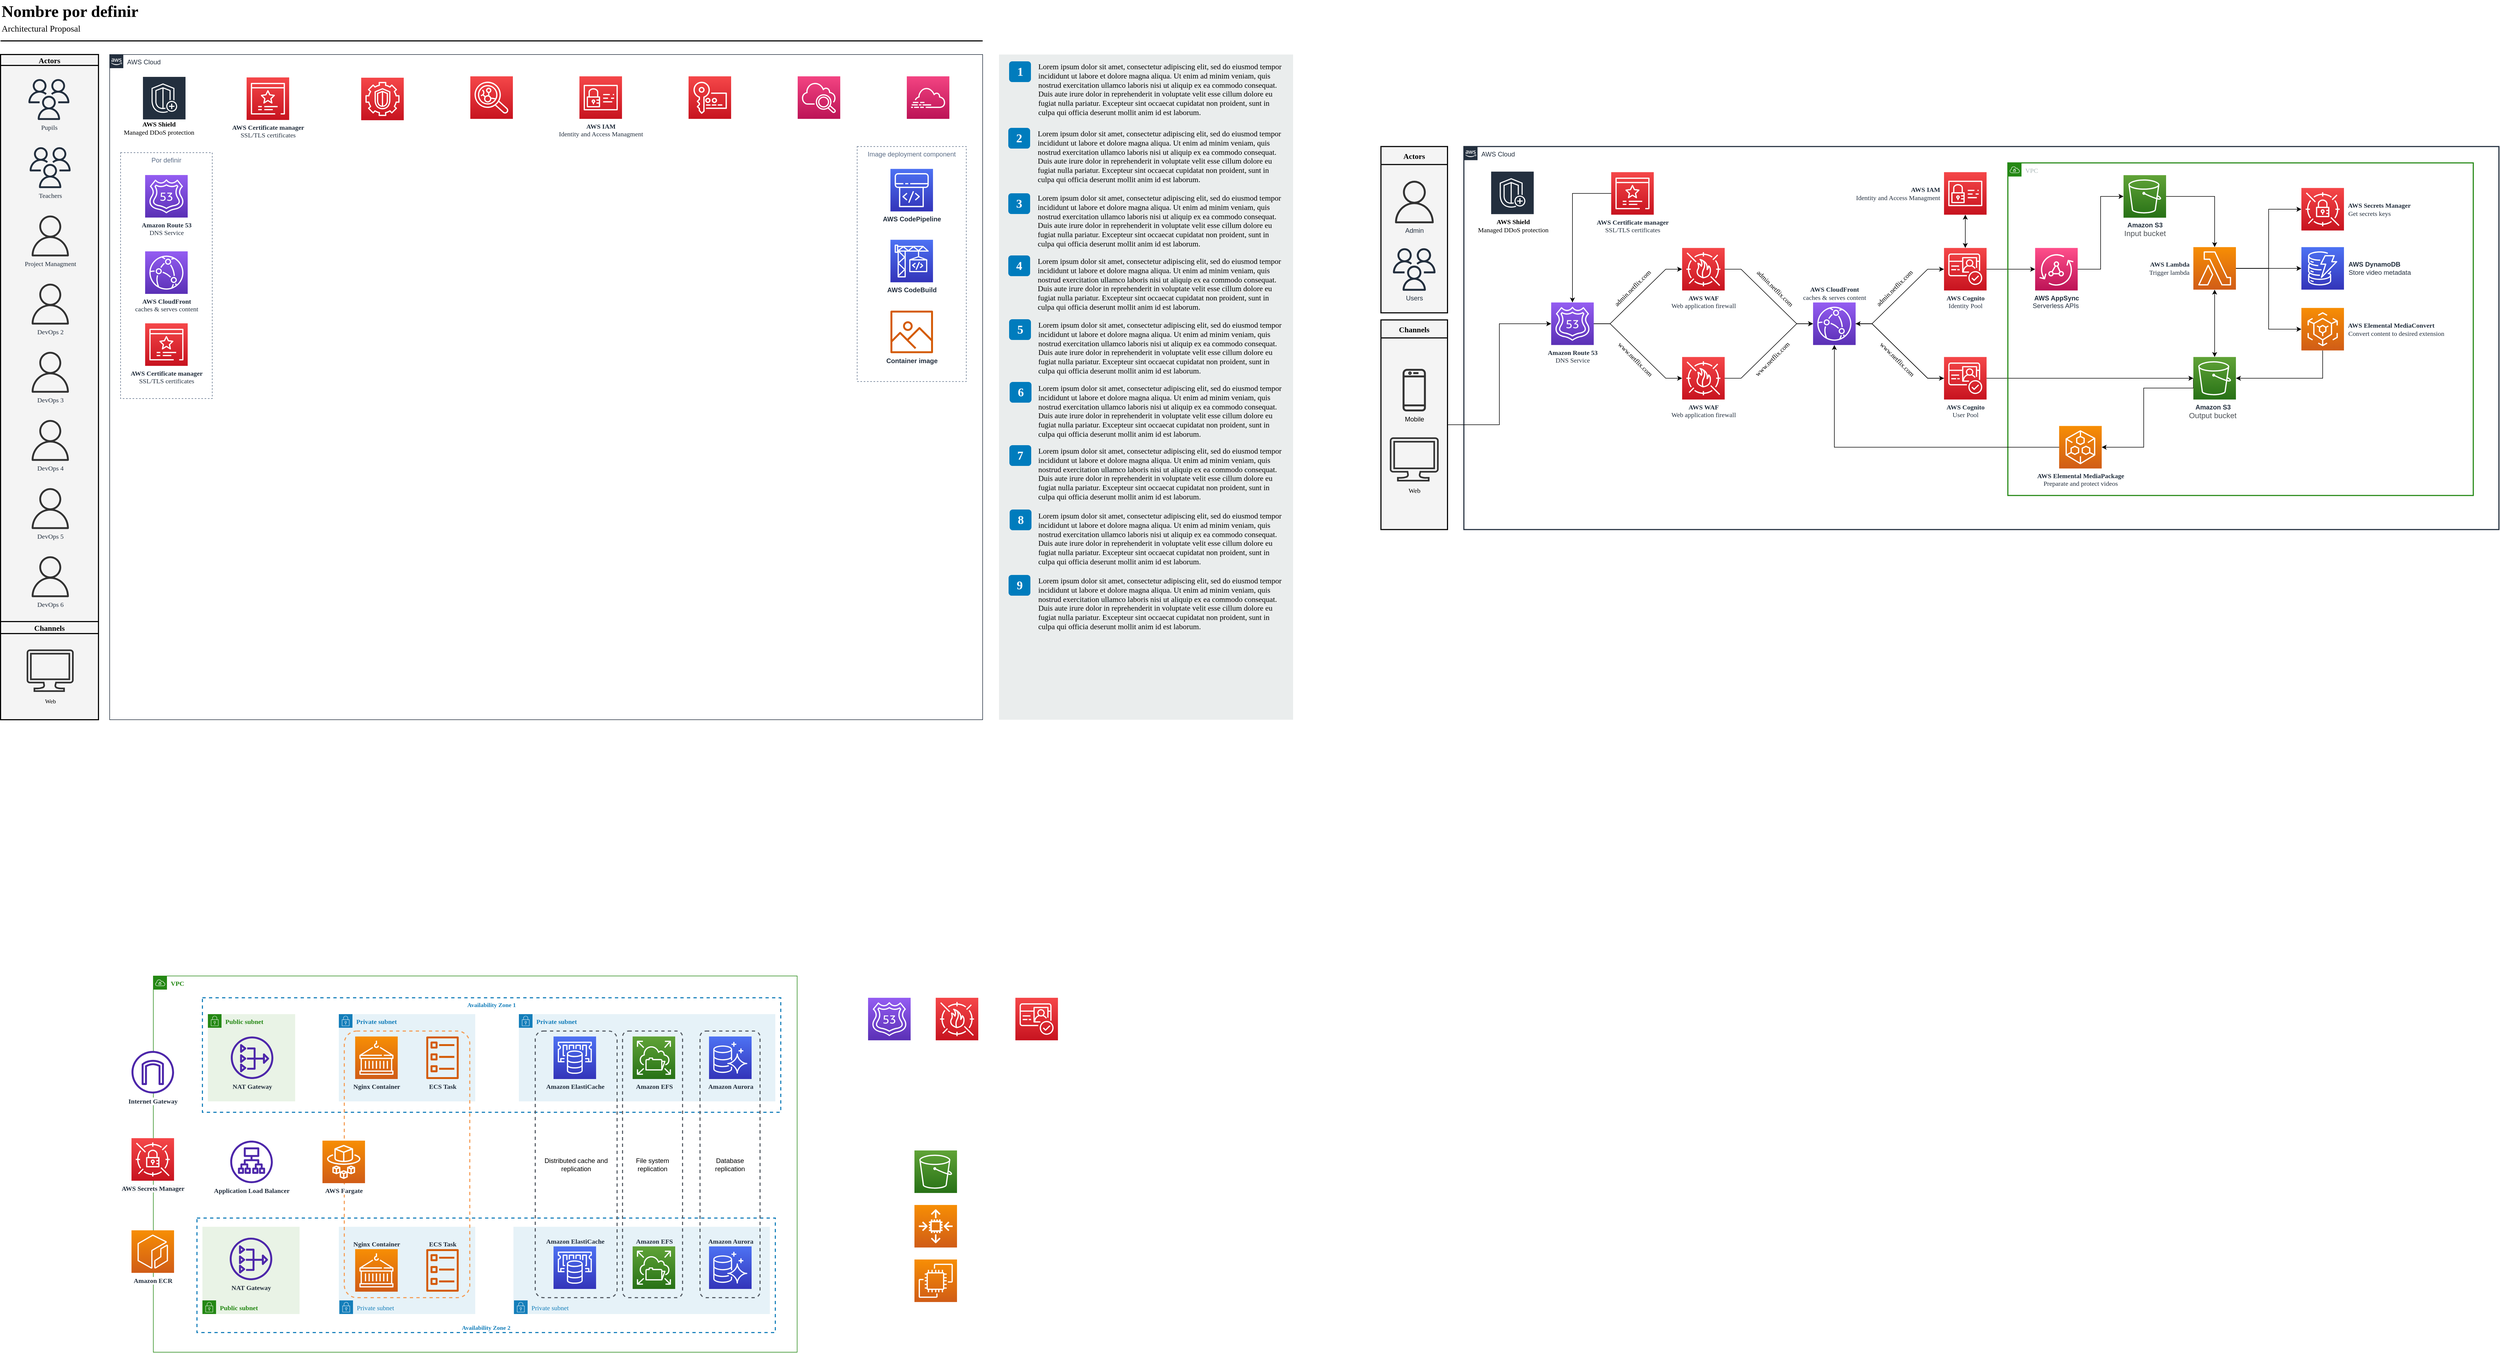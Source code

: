<mxfile version="20.3.6" type="github">
  <diagram id="Ht1M8jgEwFfnCIfOTk4-" name="Page-1">
    <mxGraphModel dx="2607" dy="160" grid="1" gridSize="10" guides="1" tooltips="1" connect="1" arrows="1" fold="1" page="1" pageScale="1" pageWidth="2450" pageHeight="1400" math="0" shadow="0">
      <root>
        <mxCell id="0" />
        <mxCell id="1" parent="0" />
        <mxCell id="-QjtrjUzRDEMRZ5MF8oH-46" value="" style="rounded=0;whiteSpace=wrap;html=1;fillColor=#EAEDED;fontSize=22;fontColor=#FFFFFF;strokeColor=none;labelBackgroundColor=none;fontFamily=Poppins;fontSource=https%3A%2F%2Ffonts.googleapis.com%2Fcss%3Ffamily%3DPoppins;" parent="1" vertex="1">
          <mxGeometry x="1870" y="1540" width="539" height="1220" as="geometry" />
        </mxCell>
        <mxCell id="-QjtrjUzRDEMRZ5MF8oH-36" value="1" style="rounded=1;whiteSpace=wrap;html=1;fillColor=#007CBD;strokeColor=none;fontColor=#FFFFFF;fontStyle=1;fontSize=22;labelBackgroundColor=none;fontFamily=Poppins;fontSource=https%3A%2F%2Ffonts.googleapis.com%2Fcss%3Ffamily%3DPoppins;" parent="1" vertex="1">
          <mxGeometry x="1888.5" y="1552.5" width="40" height="38" as="geometry" />
        </mxCell>
        <mxCell id="-QjtrjUzRDEMRZ5MF8oH-37" value="2" style="rounded=1;whiteSpace=wrap;html=1;fillColor=#007CBD;strokeColor=none;fontColor=#FFFFFF;fontStyle=1;fontSize=22;labelBackgroundColor=none;fontFamily=Poppins;fontSource=https%3A%2F%2Ffonts.googleapis.com%2Fcss%3Ffamily%3DPoppins;" parent="1" vertex="1">
          <mxGeometry x="1887" y="1674.5" width="40" height="38" as="geometry" />
        </mxCell>
        <mxCell id="-QjtrjUzRDEMRZ5MF8oH-38" value="3" style="rounded=1;whiteSpace=wrap;html=1;fillColor=#007CBD;strokeColor=none;fontColor=#FFFFFF;fontStyle=1;fontSize=22;labelBackgroundColor=none;fontFamily=Poppins;fontSource=https%3A%2F%2Ffonts.googleapis.com%2Fcss%3Ffamily%3DPoppins;" parent="1" vertex="1">
          <mxGeometry x="1887" y="1794.5" width="40" height="38" as="geometry" />
        </mxCell>
        <mxCell id="-QjtrjUzRDEMRZ5MF8oH-39" value="4" style="rounded=1;whiteSpace=wrap;html=1;fillColor=#007CBD;strokeColor=none;fontColor=#FFFFFF;fontStyle=1;fontSize=22;labelBackgroundColor=none;fontFamily=Poppins;fontSource=https%3A%2F%2Ffonts.googleapis.com%2Fcss%3Ffamily%3DPoppins;" parent="1" vertex="1">
          <mxGeometry x="1887" y="1908.5" width="40" height="38" as="geometry" />
        </mxCell>
        <mxCell id="-QjtrjUzRDEMRZ5MF8oH-40" value="5" style="rounded=1;whiteSpace=wrap;html=1;fillColor=#007CBD;strokeColor=none;fontColor=#FFFFFF;fontStyle=1;fontSize=22;labelBackgroundColor=none;fontFamily=Poppins;fontSource=https%3A%2F%2Ffonts.googleapis.com%2Fcss%3Ffamily%3DPoppins;" parent="1" vertex="1">
          <mxGeometry x="1888.5" y="2025.5" width="40" height="38" as="geometry" />
        </mxCell>
        <mxCell id="-QjtrjUzRDEMRZ5MF8oH-41" value="6" style="rounded=1;whiteSpace=wrap;html=1;fillColor=#007CBD;strokeColor=none;fontColor=#FFFFFF;fontStyle=1;fontSize=22;labelBackgroundColor=none;fontFamily=Poppins;fontSource=https%3A%2F%2Ffonts.googleapis.com%2Fcss%3Ffamily%3DPoppins;" parent="1" vertex="1">
          <mxGeometry x="1889.5" y="2140.5" width="40" height="38" as="geometry" />
        </mxCell>
        <mxCell id="-QjtrjUzRDEMRZ5MF8oH-42" value="7" style="rounded=1;whiteSpace=wrap;html=1;fillColor=#007CBD;strokeColor=none;fontColor=#FFFFFF;fontStyle=1;fontSize=22;labelBackgroundColor=none;fontFamily=Poppins;fontSource=https%3A%2F%2Ffonts.googleapis.com%2Fcss%3Ffamily%3DPoppins;" parent="1" vertex="1">
          <mxGeometry x="1889" y="2256.5" width="40" height="38" as="geometry" />
        </mxCell>
        <mxCell id="-QjtrjUzRDEMRZ5MF8oH-43" value="8" style="rounded=1;whiteSpace=wrap;html=1;fillColor=#007CBD;strokeColor=none;fontColor=#FFFFFF;fontStyle=1;fontSize=22;labelBackgroundColor=none;fontFamily=Poppins;fontSource=https%3A%2F%2Ffonts.googleapis.com%2Fcss%3Ffamily%3DPoppins;" parent="1" vertex="1">
          <mxGeometry x="1889.5" y="2374.5" width="40" height="38" as="geometry" />
        </mxCell>
        <mxCell id="-QjtrjUzRDEMRZ5MF8oH-44" value="9" style="rounded=1;whiteSpace=wrap;html=1;fillColor=#007CBD;strokeColor=none;fontColor=#FFFFFF;fontStyle=1;fontSize=22;labelBackgroundColor=none;fontFamily=Poppins;fontSource=https%3A%2F%2Ffonts.googleapis.com%2Fcss%3Ffamily%3DPoppins;" parent="1" vertex="1">
          <mxGeometry x="1887.5" y="2494.5" width="40" height="38" as="geometry" />
        </mxCell>
        <mxCell id="SCVMTBWpLvtzJIhz15lM-6" value="&lt;span&gt;Lorem ipsum dolor sit amet, consectetur adipiscing elit, sed do eiusmod tempor incididunt ut labore et dolore magna aliqua. Ut enim ad minim veniam, quis nostrud exercitation ullamco laboris nisi ut aliquip ex ea commodo consequat. Duis aute irure dolor in reprehenderit in voluptate velit esse cillum dolore eu fugiat nulla pariatur. Excepteur sint occaecat cupidatat non proident, sunt in culpa qui officia deserunt mollit anim id est laborum.&lt;/span&gt;&lt;br&gt;" style="text;html=1;align=left;verticalAlign=top;spacingTop=-4;fontSize=14;labelBackgroundColor=none;whiteSpace=wrap;fontFamily=Poppins;fontSource=https%3A%2F%2Ffonts.googleapis.com%2Fcss%3Ffamily%3DPoppins;" parent="1" vertex="1">
          <mxGeometry x="1940" y="1552" width="449" height="118" as="geometry" />
        </mxCell>
        <mxCell id="SCVMTBWpLvtzJIhz15lM-7" value="&lt;span&gt;Lorem ipsum dolor sit amet, consectetur adipiscing elit, sed do eiusmod tempor incididunt ut labore et dolore magna aliqua. Ut enim ad minim veniam, quis nostrud exercitation ullamco laboris nisi ut aliquip ex ea commodo consequat. Duis aute irure dolor in reprehenderit in voluptate velit esse cillum dolore eu fugiat nulla pariatur. Excepteur sint occaecat cupidatat non proident, sunt in culpa qui officia deserunt mollit anim id est laborum.&lt;/span&gt;&lt;br&gt;" style="text;html=1;align=left;verticalAlign=top;spacingTop=-4;fontSize=14;labelBackgroundColor=none;whiteSpace=wrap;fontFamily=Poppins;fontSource=https%3A%2F%2Ffonts.googleapis.com%2Fcss%3Ffamily%3DPoppins;" parent="1" vertex="1">
          <mxGeometry x="1939" y="1675" width="450" height="115" as="geometry" />
        </mxCell>
        <mxCell id="SCVMTBWpLvtzJIhz15lM-9" value="&lt;span&gt;Lorem ipsum dolor sit amet, consectetur adipiscing elit, sed do eiusmod tempor incididunt ut labore et dolore magna aliqua. Ut enim ad minim veniam, quis nostrud exercitation ullamco laboris nisi ut aliquip ex ea commodo consequat. Duis aute irure dolor in reprehenderit in voluptate velit esse cillum dolore eu fugiat nulla pariatur. Excepteur sint occaecat cupidatat non proident, sunt in culpa qui officia deserunt mollit anim id est laborum.&lt;/span&gt;&lt;br&gt;" style="text;html=1;align=left;verticalAlign=top;spacingTop=-4;fontSize=14;labelBackgroundColor=none;whiteSpace=wrap;fontFamily=Poppins;fontSource=https%3A%2F%2Ffonts.googleapis.com%2Fcss%3Ffamily%3DPoppins;" parent="1" vertex="1">
          <mxGeometry x="1939" y="1793" width="450" height="117" as="geometry" />
        </mxCell>
        <mxCell id="SCVMTBWpLvtzJIhz15lM-10" value="&lt;span&gt;Lorem ipsum dolor sit amet, consectetur adipiscing elit, sed do eiusmod tempor incididunt ut labore et dolore magna aliqua. Ut enim ad minim veniam, quis nostrud exercitation ullamco laboris nisi ut aliquip ex ea commodo consequat. Duis aute irure dolor in reprehenderit in voluptate velit esse cillum dolore eu fugiat nulla pariatur. Excepteur sint occaecat cupidatat non proident, sunt in culpa qui officia deserunt mollit anim id est laborum.&lt;/span&gt;&lt;br&gt;" style="text;html=1;align=left;verticalAlign=top;spacingTop=-4;fontSize=14;labelBackgroundColor=none;whiteSpace=wrap;fontFamily=Poppins;fontSource=https%3A%2F%2Ffonts.googleapis.com%2Fcss%3Ffamily%3DPoppins;" parent="1" vertex="1">
          <mxGeometry x="1939" y="1909" width="450" height="121" as="geometry" />
        </mxCell>
        <mxCell id="SCVMTBWpLvtzJIhz15lM-11" value="&lt;span&gt;Lorem ipsum dolor sit amet, consectetur adipiscing elit, sed do eiusmod tempor incididunt ut labore et dolore magna aliqua. Ut enim ad minim veniam, quis nostrud exercitation ullamco laboris nisi ut aliquip ex ea commodo consequat. Duis aute irure dolor in reprehenderit in voluptate velit esse cillum dolore eu fugiat nulla pariatur. Excepteur sint occaecat cupidatat non proident, sunt in culpa qui officia deserunt mollit anim id est laborum.&lt;/span&gt;&lt;br&gt;" style="text;html=1;align=left;verticalAlign=top;spacingTop=-4;fontSize=14;labelBackgroundColor=none;whiteSpace=wrap;fontFamily=Poppins;fontSource=https%3A%2F%2Ffonts.googleapis.com%2Fcss%3Ffamily%3DPoppins;" parent="1" vertex="1">
          <mxGeometry x="1940" y="2026" width="449" height="114" as="geometry" />
        </mxCell>
        <mxCell id="SCVMTBWpLvtzJIhz15lM-12" value="&lt;span&gt;Lorem ipsum dolor sit amet, consectetur adipiscing elit, sed do eiusmod tempor incididunt ut labore et dolore magna aliqua. Ut enim ad minim veniam, quis nostrud exercitation ullamco laboris nisi ut aliquip ex ea commodo consequat. Duis aute irure dolor in reprehenderit in voluptate velit esse cillum dolore eu fugiat nulla pariatur. Excepteur sint occaecat cupidatat non proident, sunt in culpa qui officia deserunt mollit anim id est laborum.&lt;/span&gt;&lt;br&gt;" style="text;html=1;align=left;verticalAlign=top;spacingTop=-4;fontSize=14;labelBackgroundColor=none;whiteSpace=wrap;fontFamily=Poppins;fontSource=https%3A%2F%2Ffonts.googleapis.com%2Fcss%3Ffamily%3DPoppins;" parent="1" vertex="1">
          <mxGeometry x="1940" y="2142" width="450" height="118" as="geometry" />
        </mxCell>
        <mxCell id="SCVMTBWpLvtzJIhz15lM-13" value="&lt;span&gt;Lorem ipsum dolor sit amet, consectetur adipiscing elit, sed do eiusmod tempor incididunt ut labore et dolore magna aliqua. Ut enim ad minim veniam, quis nostrud exercitation ullamco laboris nisi ut aliquip ex ea commodo consequat. Duis aute irure dolor in reprehenderit in voluptate velit esse cillum dolore eu fugiat nulla pariatur. Excepteur sint occaecat cupidatat non proident, sunt in culpa qui officia deserunt mollit anim id est laborum.&lt;/span&gt;&lt;br&gt;" style="text;html=1;align=left;verticalAlign=top;spacingTop=-4;fontSize=14;labelBackgroundColor=none;whiteSpace=wrap;fontFamily=Poppins;fontSource=https%3A%2F%2Ffonts.googleapis.com%2Fcss%3Ffamily%3DPoppins;" parent="1" vertex="1">
          <mxGeometry x="1940" y="2257" width="449" height="113" as="geometry" />
        </mxCell>
        <mxCell id="SCVMTBWpLvtzJIhz15lM-14" value="&lt;span&gt;Lorem ipsum dolor sit amet, consectetur adipiscing elit, sed do eiusmod tempor incididunt ut labore et dolore magna aliqua. Ut enim ad minim veniam, quis nostrud exercitation ullamco laboris nisi ut aliquip ex ea commodo consequat. Duis aute irure dolor in reprehenderit in voluptate velit esse cillum dolore eu fugiat nulla pariatur. Excepteur sint occaecat cupidatat non proident, sunt in culpa qui officia deserunt mollit anim id est laborum.&lt;/span&gt;&lt;br&gt;" style="text;html=1;align=left;verticalAlign=top;spacingTop=-4;fontSize=14;labelBackgroundColor=none;whiteSpace=wrap;fontFamily=Poppins;fontSource=https%3A%2F%2Ffonts.googleapis.com%2Fcss%3Ffamily%3DPoppins;" parent="1" vertex="1">
          <mxGeometry x="1940" y="2376" width="449" height="124" as="geometry" />
        </mxCell>
        <mxCell id="SCVMTBWpLvtzJIhz15lM-15" value="&lt;span&gt;Lorem ipsum dolor sit amet, consectetur adipiscing elit, sed do eiusmod tempor incididunt ut labore et dolore magna aliqua. Ut enim ad minim veniam, quis nostrud exercitation ullamco laboris nisi ut aliquip ex ea commodo consequat. Duis aute irure dolor in reprehenderit in voluptate velit esse cillum dolore eu fugiat nulla pariatur. Excepteur sint occaecat cupidatat non proident, sunt in culpa qui officia deserunt mollit anim id est laborum.&lt;/span&gt;&lt;br&gt;" style="text;html=1;align=left;verticalAlign=top;spacingTop=-4;fontSize=14;labelBackgroundColor=none;whiteSpace=wrap;fontFamily=Poppins;fontSource=https%3A%2F%2Ffonts.googleapis.com%2Fcss%3Ffamily%3DPoppins;" parent="1" vertex="1">
          <mxGeometry x="1940" y="2495" width="449" height="115" as="geometry" />
        </mxCell>
        <mxCell id="6-CKkYnuEq_il0SPNIXb-1" value="Nombre por definir" style="text;html=1;resizable=0;points=[];autosize=1;align=left;verticalAlign=top;spacingTop=-4;fontSize=30;fontStyle=1;labelBackgroundColor=none;fontFamily=Poppins;fontSource=https%3A%2F%2Ffonts.googleapis.com%2Fcss%3Ffamily%3DPoppins;" parent="1" vertex="1">
          <mxGeometry x="40" y="1440" width="310" height="40" as="geometry" />
        </mxCell>
        <mxCell id="6-CKkYnuEq_il0SPNIXb-2" value="Architectural Proposal" style="text;html=1;resizable=0;points=[];autosize=1;align=left;verticalAlign=top;spacingTop=-4;fontSize=16;labelBackgroundColor=none;fontFamily=Poppins;fontSource=https%3A%2F%2Ffonts.googleapis.com%2Fcss%3Ffamily%3DPoppins;" parent="1" vertex="1">
          <mxGeometry x="40" y="1480" width="200" height="30" as="geometry" />
        </mxCell>
        <mxCell id="6-CKkYnuEq_il0SPNIXb-3" value="" style="line;strokeWidth=2;html=1;fontSize=14;labelBackgroundColor=none;fontFamily=Poppins;fontSource=https%3A%2F%2Ffonts.googleapis.com%2Fcss%3Ffamily%3DPoppins;" parent="1" vertex="1">
          <mxGeometry x="40" y="1510" width="1800" height="10" as="geometry" />
        </mxCell>
        <mxCell id="qXVEeAKWjUjW_dKbTTQ3-1" value="AWS Cloud" style="points=[[0,0],[0.25,0],[0.5,0],[0.75,0],[1,0],[1,0.25],[1,0.5],[1,0.75],[1,1],[0.75,1],[0.5,1],[0.25,1],[0,1],[0,0.75],[0,0.5],[0,0.25]];outlineConnect=0;gradientColor=none;html=1;whiteSpace=wrap;fontSize=12;fontStyle=0;shape=mxgraph.aws4.group;grIcon=mxgraph.aws4.group_aws_cloud_alt;strokeColor=#232F3E;fillColor=none;verticalAlign=top;align=left;spacingLeft=30;fontColor=#232F3E;dashed=0;container=1;pointerEvents=0;collapsible=0;recursiveResize=0;strokeWidth=2;" parent="1" vertex="1">
          <mxGeometry x="2722" y="1708.75" width="1897" height="702.5" as="geometry" />
        </mxCell>
        <mxCell id="qXVEeAKWjUjW_dKbTTQ3-2" style="edgeStyle=entityRelationEdgeStyle;rounded=0;orthogonalLoop=1;jettySize=auto;html=1;exitX=1;exitY=0.5;exitDx=0;exitDy=0;exitPerimeter=0;entryX=0;entryY=0.5;entryDx=0;entryDy=0;entryPerimeter=0;fontFamily=Tahoma;fontSize=12;fontColor=#000000;endArrow=classic;endFill=1;" parent="qXVEeAKWjUjW_dKbTTQ3-1" source="qXVEeAKWjUjW_dKbTTQ3-4" target="qXVEeAKWjUjW_dKbTTQ3-10" edge="1">
          <mxGeometry relative="1" as="geometry" />
        </mxCell>
        <mxCell id="qXVEeAKWjUjW_dKbTTQ3-3" style="edgeStyle=entityRelationEdgeStyle;rounded=0;orthogonalLoop=1;jettySize=auto;html=1;exitX=1;exitY=0.5;exitDx=0;exitDy=0;exitPerimeter=0;entryX=0;entryY=0.5;entryDx=0;entryDy=0;entryPerimeter=0;fontFamily=Tahoma;fontSize=12;fontColor=#000000;endArrow=classic;endFill=1;" parent="qXVEeAKWjUjW_dKbTTQ3-1" source="qXVEeAKWjUjW_dKbTTQ3-4" target="qXVEeAKWjUjW_dKbTTQ3-6" edge="1">
          <mxGeometry relative="1" as="geometry" />
        </mxCell>
        <mxCell id="qXVEeAKWjUjW_dKbTTQ3-4" value="&lt;font style=&quot;font-size: 12px;&quot;&gt;&lt;b&gt;Amazon Route 53&lt;/b&gt;&lt;br&gt;DNS Service&lt;/font&gt;" style="sketch=0;points=[[0,0,0],[0.25,0,0],[0.5,0,0],[0.75,0,0],[1,0,0],[0,1,0],[0.25,1,0],[0.5,1,0],[0.75,1,0],[1,1,0],[0,0.25,0],[0,0.5,0],[0,0.75,0],[1,0.25,0],[1,0.5,0],[1,0.75,0]];outlineConnect=0;fontColor=#232F3E;gradientColor=#945DF2;gradientDirection=north;fillColor=#5A30B5;strokeColor=#ffffff;dashed=0;verticalLabelPosition=bottom;verticalAlign=top;align=center;html=1;fontSize=12;fontStyle=0;aspect=fixed;shape=mxgraph.aws4.resourceIcon;resIcon=mxgraph.aws4.route_53;labelBorderColor=none;fillStyle=auto;strokeWidth=3;fontFamily=Tahoma;" parent="qXVEeAKWjUjW_dKbTTQ3-1" vertex="1">
          <mxGeometry x="160" y="286" width="78" height="78" as="geometry" />
        </mxCell>
        <mxCell id="qXVEeAKWjUjW_dKbTTQ3-5" style="edgeStyle=entityRelationEdgeStyle;rounded=0;orthogonalLoop=1;jettySize=auto;html=1;exitX=1;exitY=0.5;exitDx=0;exitDy=0;exitPerimeter=0;entryX=0;entryY=0.5;entryDx=0;entryDy=0;entryPerimeter=0;fontFamily=Tahoma;fontSize=12;fontColor=#000000;endArrow=classic;endFill=1;" parent="qXVEeAKWjUjW_dKbTTQ3-1" source="qXVEeAKWjUjW_dKbTTQ3-6" target="qXVEeAKWjUjW_dKbTTQ3-15" edge="1">
          <mxGeometry relative="1" as="geometry" />
        </mxCell>
        <mxCell id="qXVEeAKWjUjW_dKbTTQ3-6" value="&lt;b&gt;AWS WAF&lt;/b&gt;&lt;br&gt;&lt;div&gt;Web application firewall&lt;/div&gt;" style="sketch=0;points=[[0,0,0],[0.25,0,0],[0.5,0,0],[0.75,0,0],[1,0,0],[0,1,0],[0.25,1,0],[0.5,1,0],[0.75,1,0],[1,1,0],[0,0.25,0],[0,0.5,0],[0,0.75,0],[1,0.25,0],[1,0.5,0],[1,0.75,0]];outlineConnect=0;fontColor=#232F3E;gradientColor=#F54749;gradientDirection=north;fillColor=#C7131F;strokeColor=#ffffff;dashed=0;verticalLabelPosition=bottom;verticalAlign=top;align=center;html=1;fontSize=12;fontStyle=0;aspect=fixed;shape=mxgraph.aws4.resourceIcon;resIcon=mxgraph.aws4.waf;labelBorderColor=none;fillStyle=auto;strokeWidth=3;fontFamily=Tahoma;" parent="qXVEeAKWjUjW_dKbTTQ3-1" vertex="1">
          <mxGeometry x="400" y="186" width="78" height="78" as="geometry" />
        </mxCell>
        <mxCell id="qXVEeAKWjUjW_dKbTTQ3-7" value="" style="sketch=0;outlineConnect=0;fontColor=#232F3E;gradientColor=none;strokeColor=#ffffff;fillColor=#232F3E;dashed=0;verticalLabelPosition=middle;verticalAlign=bottom;align=center;html=1;whiteSpace=wrap;fontSize=10;fontStyle=1;spacing=3;shape=mxgraph.aws4.productIcon;prIcon=mxgraph.aws4.shield;labelBorderColor=none;fillStyle=auto;strokeWidth=3;fontFamily=Tahoma;shadow=0;" parent="qXVEeAKWjUjW_dKbTTQ3-1" vertex="1">
          <mxGeometry x="49" y="45" width="80" height="75" as="geometry" />
        </mxCell>
        <mxCell id="qXVEeAKWjUjW_dKbTTQ3-8" value="&lt;b&gt;AWS Shield&lt;/b&gt;&lt;br&gt;Managed DDoS protection" style="text;html=1;align=center;verticalAlign=middle;resizable=0;points=[];autosize=1;strokeColor=none;fillColor=none;fontSize=12;fontFamily=Tahoma;fontColor=#000000;" parent="qXVEeAKWjUjW_dKbTTQ3-1" vertex="1">
          <mxGeometry x="10" y="125" width="160" height="40" as="geometry" />
        </mxCell>
        <mxCell id="qXVEeAKWjUjW_dKbTTQ3-9" style="edgeStyle=entityRelationEdgeStyle;rounded=0;orthogonalLoop=1;jettySize=auto;html=1;exitX=1;exitY=0.5;exitDx=0;exitDy=0;exitPerimeter=0;entryX=0;entryY=0.5;entryDx=0;entryDy=0;entryPerimeter=0;fontFamily=Tahoma;fontSize=12;fontColor=#000000;endArrow=classic;endFill=1;" parent="qXVEeAKWjUjW_dKbTTQ3-1" source="qXVEeAKWjUjW_dKbTTQ3-10" target="qXVEeAKWjUjW_dKbTTQ3-15" edge="1">
          <mxGeometry relative="1" as="geometry" />
        </mxCell>
        <mxCell id="qXVEeAKWjUjW_dKbTTQ3-10" value="&lt;b&gt;AWS WAF&lt;/b&gt;&lt;br&gt;&lt;div&gt;Web application firewall&lt;/div&gt;" style="sketch=0;points=[[0,0,0],[0.25,0,0],[0.5,0,0],[0.75,0,0],[1,0,0],[0,1,0],[0.25,1,0],[0.5,1,0],[0.75,1,0],[1,1,0],[0,0.25,0],[0,0.5,0],[0,0.75,0],[1,0.25,0],[1,0.5,0],[1,0.75,0]];outlineConnect=0;fontColor=#232F3E;gradientColor=#F54749;gradientDirection=north;fillColor=#C7131F;strokeColor=#ffffff;dashed=0;verticalLabelPosition=bottom;verticalAlign=top;align=center;html=1;fontSize=12;fontStyle=0;aspect=fixed;shape=mxgraph.aws4.resourceIcon;resIcon=mxgraph.aws4.waf;labelBorderColor=none;fillStyle=auto;strokeWidth=3;fontFamily=Tahoma;" parent="qXVEeAKWjUjW_dKbTTQ3-1" vertex="1">
          <mxGeometry x="400" y="386" width="78" height="78" as="geometry" />
        </mxCell>
        <mxCell id="qXVEeAKWjUjW_dKbTTQ3-11" style="edgeStyle=orthogonalEdgeStyle;rounded=0;orthogonalLoop=1;jettySize=auto;html=1;exitX=0;exitY=0.5;exitDx=0;exitDy=0;exitPerimeter=0;entryX=0.5;entryY=0;entryDx=0;entryDy=0;entryPerimeter=0;fontFamily=Tahoma;fontSize=12;fontColor=#000000;" parent="qXVEeAKWjUjW_dKbTTQ3-1" source="qXVEeAKWjUjW_dKbTTQ3-12" target="qXVEeAKWjUjW_dKbTTQ3-4" edge="1">
          <mxGeometry relative="1" as="geometry" />
        </mxCell>
        <mxCell id="qXVEeAKWjUjW_dKbTTQ3-12" value="&lt;b&gt;AWS Certificate manager&lt;/b&gt;&lt;br&gt;SSL/TLS certificates" style="sketch=0;points=[[0,0,0],[0.25,0,0],[0.5,0,0],[0.75,0,0],[1,0,0],[0,1,0],[0.25,1,0],[0.5,1,0],[0.75,1,0],[1,1,0],[0,0.25,0],[0,0.5,0],[0,0.75,0],[1,0.25,0],[1,0.5,0],[1,0.75,0]];outlineConnect=0;fontColor=#232F3E;gradientColor=#F54749;gradientDirection=north;fillColor=#C7131F;strokeColor=#ffffff;dashed=0;verticalLabelPosition=bottom;verticalAlign=top;align=center;html=1;fontSize=12;fontStyle=0;aspect=fixed;shape=mxgraph.aws4.resourceIcon;resIcon=mxgraph.aws4.certificate_manager_3;shadow=0;labelBorderColor=none;fillStyle=auto;strokeWidth=3;fontFamily=Tahoma;" parent="qXVEeAKWjUjW_dKbTTQ3-1" vertex="1">
          <mxGeometry x="270" y="47" width="78" height="78" as="geometry" />
        </mxCell>
        <mxCell id="qXVEeAKWjUjW_dKbTTQ3-13" value="www.netflix.com" style="text;html=1;align=center;verticalAlign=middle;resizable=0;points=[];autosize=1;strokeColor=none;fillColor=none;fontSize=12;fontFamily=Tahoma;fontColor=#000000;rotation=45;" parent="qXVEeAKWjUjW_dKbTTQ3-1" vertex="1">
          <mxGeometry x="259" y="375" width="110" height="30" as="geometry" />
        </mxCell>
        <mxCell id="qXVEeAKWjUjW_dKbTTQ3-14" value="admin.netflix.com" style="text;html=1;align=center;verticalAlign=middle;resizable=0;points=[];autosize=1;strokeColor=none;fillColor=none;fontSize=12;fontFamily=Tahoma;fontColor=#000000;rotation=315;flipV=1;flipH=1;" parent="qXVEeAKWjUjW_dKbTTQ3-1" vertex="1">
          <mxGeometry x="249" y="245" width="120" height="30" as="geometry" />
        </mxCell>
        <mxCell id="qXVEeAKWjUjW_dKbTTQ3-15" value="&lt;b&gt;AWS CloudFront&lt;/b&gt;&lt;br&gt;caches &amp;amp; serves content" style="sketch=0;points=[[0,0,0],[0.25,0,0],[0.5,0,0],[0.75,0,0],[1,0,0],[0,1,0],[0.25,1,0],[0.5,1,0],[0.75,1,0],[1,1,0],[0,0.25,0],[0,0.5,0],[0,0.75,0],[1,0.25,0],[1,0.5,0],[1,0.75,0]];outlineConnect=0;fontColor=#232F3E;gradientColor=#945DF2;gradientDirection=north;fillColor=#5A30B5;strokeColor=#ffffff;dashed=0;verticalLabelPosition=top;verticalAlign=bottom;align=center;html=1;fontSize=12;fontStyle=0;aspect=fixed;shape=mxgraph.aws4.resourceIcon;resIcon=mxgraph.aws4.cloudfront;shadow=0;labelBorderColor=none;fillStyle=auto;strokeWidth=3;fontFamily=Tahoma;labelPosition=center;" parent="qXVEeAKWjUjW_dKbTTQ3-1" vertex="1">
          <mxGeometry x="640" y="286" width="78" height="78" as="geometry" />
        </mxCell>
        <mxCell id="qXVEeAKWjUjW_dKbTTQ3-16" value="admin.netflix.com" style="text;html=1;align=center;verticalAlign=middle;resizable=0;points=[];autosize=1;strokeColor=none;fillColor=none;fontSize=12;fontFamily=Tahoma;fontColor=#000000;rotation=45;flipV=1;flipH=1;" parent="qXVEeAKWjUjW_dKbTTQ3-1" vertex="1">
          <mxGeometry x="510" y="245" width="120" height="30" as="geometry" />
        </mxCell>
        <mxCell id="qXVEeAKWjUjW_dKbTTQ3-17" value="www.netflix.com" style="text;html=1;align=center;verticalAlign=middle;resizable=0;points=[];autosize=1;strokeColor=none;fillColor=none;fontSize=12;fontFamily=Tahoma;fontColor=#000000;rotation=315;" parent="qXVEeAKWjUjW_dKbTTQ3-1" vertex="1">
          <mxGeometry x="510" y="375" width="110" height="30" as="geometry" />
        </mxCell>
        <mxCell id="qXVEeAKWjUjW_dKbTTQ3-18" style="edgeStyle=entityRelationEdgeStyle;rounded=0;orthogonalLoop=1;jettySize=auto;html=1;exitX=1;exitY=0.5;exitDx=0;exitDy=0;exitPerimeter=0;fontFamily=Tahoma;fontSize=12;fontColor=#000000;endArrow=classic;endFill=1;" parent="qXVEeAKWjUjW_dKbTTQ3-1" source="qXVEeAKWjUjW_dKbTTQ3-19" target="qXVEeAKWjUjW_dKbTTQ3-31" edge="1">
          <mxGeometry relative="1" as="geometry" />
        </mxCell>
        <mxCell id="qXVEeAKWjUjW_dKbTTQ3-19" value="&lt;b&gt;AWS Cognito&lt;/b&gt;&lt;br&gt;Identity Pool" style="sketch=0;points=[[0,0,0],[0.25,0,0],[0.5,0,0],[0.75,0,0],[1,0,0],[0,1,0],[0.25,1,0],[0.5,1,0],[0.75,1,0],[1,1,0],[0,0.25,0],[0,0.5,0],[0,0.75,0],[1,0.25,0],[1,0.5,0],[1,0.75,0]];outlineConnect=0;fontColor=#232F3E;gradientColor=#F54749;gradientDirection=north;fillColor=#C7131F;strokeColor=#ffffff;dashed=0;verticalLabelPosition=bottom;verticalAlign=top;align=center;html=1;fontSize=12;fontStyle=0;aspect=fixed;shape=mxgraph.aws4.resourceIcon;resIcon=mxgraph.aws4.cognito;shadow=0;labelBorderColor=none;fillStyle=auto;strokeWidth=3;fontFamily=Tahoma;" parent="qXVEeAKWjUjW_dKbTTQ3-1" vertex="1">
          <mxGeometry x="880" y="186" width="78" height="78" as="geometry" />
        </mxCell>
        <mxCell id="qXVEeAKWjUjW_dKbTTQ3-20" style="edgeStyle=entityRelationEdgeStyle;rounded=0;orthogonalLoop=1;jettySize=auto;html=1;exitX=1;exitY=0.5;exitDx=0;exitDy=0;exitPerimeter=0;entryX=0;entryY=0.5;entryDx=0;entryDy=0;entryPerimeter=0;fontFamily=Tahoma;fontSize=12;fontColor=#000000;endArrow=classic;endFill=1;" parent="qXVEeAKWjUjW_dKbTTQ3-1" edge="1">
          <mxGeometry relative="1" as="geometry">
            <mxPoint x="718.0" y="325" as="sourcePoint" />
            <mxPoint x="880" y="425" as="targetPoint" />
          </mxGeometry>
        </mxCell>
        <mxCell id="qXVEeAKWjUjW_dKbTTQ3-21" style="edgeStyle=entityRelationEdgeStyle;rounded=0;orthogonalLoop=1;jettySize=auto;html=1;exitX=1;exitY=0.5;exitDx=0;exitDy=0;exitPerimeter=0;entryX=0;entryY=0.5;entryDx=0;entryDy=0;entryPerimeter=0;fontFamily=Tahoma;fontSize=12;fontColor=#000000;endArrow=classic;endFill=1;" parent="qXVEeAKWjUjW_dKbTTQ3-1" edge="1">
          <mxGeometry relative="1" as="geometry">
            <mxPoint x="718.0" y="325" as="sourcePoint" />
            <mxPoint x="880" y="225.0" as="targetPoint" />
          </mxGeometry>
        </mxCell>
        <mxCell id="qXVEeAKWjUjW_dKbTTQ3-22" value="www.netflix.com" style="text;html=1;align=center;verticalAlign=middle;resizable=0;points=[];autosize=1;strokeColor=none;fillColor=none;fontSize=12;fontFamily=Tahoma;fontColor=#000000;rotation=45;" parent="qXVEeAKWjUjW_dKbTTQ3-1" vertex="1">
          <mxGeometry x="739" y="375" width="110" height="30" as="geometry" />
        </mxCell>
        <mxCell id="qXVEeAKWjUjW_dKbTTQ3-23" value="admin.netflix.com" style="text;html=1;align=center;verticalAlign=middle;resizable=0;points=[];autosize=1;strokeColor=none;fillColor=none;fontSize=12;fontFamily=Tahoma;fontColor=#000000;rotation=315;flipV=1;flipH=1;" parent="qXVEeAKWjUjW_dKbTTQ3-1" vertex="1">
          <mxGeometry x="729" y="245" width="120" height="30" as="geometry" />
        </mxCell>
        <mxCell id="qXVEeAKWjUjW_dKbTTQ3-24" style="edgeStyle=orthogonalEdgeStyle;rounded=0;orthogonalLoop=1;jettySize=auto;html=1;exitX=1;exitY=0.5;exitDx=0;exitDy=0;exitPerimeter=0;entryX=0;entryY=0.5;entryDx=0;entryDy=0;entryPerimeter=0;fontFamily=Tahoma;fontSize=12;fontColor=#000000;endArrow=classic;endFill=1;" parent="qXVEeAKWjUjW_dKbTTQ3-1" source="qXVEeAKWjUjW_dKbTTQ3-26" target="qXVEeAKWjUjW_dKbTTQ3-39" edge="1">
          <mxGeometry relative="1" as="geometry" />
        </mxCell>
        <mxCell id="qXVEeAKWjUjW_dKbTTQ3-25" style="edgeStyle=entityRelationEdgeStyle;rounded=0;orthogonalLoop=1;jettySize=auto;html=1;exitX=0;exitY=0.5;exitDx=0;exitDy=0;exitPerimeter=0;entryX=1;entryY=0.5;entryDx=0;entryDy=0;entryPerimeter=0;fontFamily=Tahoma;fontSize=14;fontColor=#000000;endArrow=classic;endFill=1;" parent="qXVEeAKWjUjW_dKbTTQ3-1" source="qXVEeAKWjUjW_dKbTTQ3-26" target="qXVEeAKWjUjW_dKbTTQ3-15" edge="1">
          <mxGeometry relative="1" as="geometry" />
        </mxCell>
        <mxCell id="qXVEeAKWjUjW_dKbTTQ3-26" value="&lt;b&gt;AWS Cognito&lt;/b&gt;&lt;br&gt;User Pool" style="sketch=0;points=[[0,0,0],[0.25,0,0],[0.5,0,0],[0.75,0,0],[1,0,0],[0,1,0],[0.25,1,0],[0.5,1,0],[0.75,1,0],[1,1,0],[0,0.25,0],[0,0.5,0],[0,0.75,0],[1,0.25,0],[1,0.5,0],[1,0.75,0]];outlineConnect=0;fontColor=#232F3E;gradientColor=#F54749;gradientDirection=north;fillColor=#C7131F;strokeColor=#ffffff;dashed=0;verticalLabelPosition=bottom;verticalAlign=top;align=center;html=1;fontSize=12;fontStyle=0;aspect=fixed;shape=mxgraph.aws4.resourceIcon;resIcon=mxgraph.aws4.cognito;shadow=0;labelBorderColor=none;fillStyle=auto;strokeWidth=3;fontFamily=Tahoma;" parent="qXVEeAKWjUjW_dKbTTQ3-1" vertex="1">
          <mxGeometry x="880" y="386" width="78" height="78" as="geometry" />
        </mxCell>
        <mxCell id="qXVEeAKWjUjW_dKbTTQ3-27" value="&lt;div style=&quot;&quot;&gt;&lt;b style=&quot;background-color: initial;&quot;&gt;&amp;nbsp; AWS IAM&amp;nbsp;&amp;nbsp;&lt;/b&gt;&lt;/div&gt;&amp;nbsp; Identity and Access Managment&amp;nbsp;&amp;nbsp;" style="sketch=0;points=[[0,0,0],[0.25,0,0],[0.5,0,0],[0.75,0,0],[1,0,0],[0,1,0],[0.25,1,0],[0.5,1,0],[0.75,1,0],[1,1,0],[0,0.25,0],[0,0.5,0],[0,0.75,0],[1,0.25,0],[1,0.5,0],[1,0.75,0]];outlineConnect=0;fontColor=#232F3E;gradientColor=#F54749;gradientDirection=north;fillColor=#C7131F;strokeColor=#ffffff;dashed=0;verticalLabelPosition=middle;verticalAlign=middle;align=right;html=1;fontSize=12;fontStyle=0;aspect=fixed;shape=mxgraph.aws4.resourceIcon;resIcon=mxgraph.aws4.identity_and_access_management;shadow=0;labelBorderColor=none;fillStyle=auto;strokeWidth=3;fontFamily=Tahoma;labelPosition=left;" parent="qXVEeAKWjUjW_dKbTTQ3-1" vertex="1">
          <mxGeometry x="880" y="47" width="78" height="78" as="geometry" />
        </mxCell>
        <mxCell id="qXVEeAKWjUjW_dKbTTQ3-28" value="" style="endArrow=classic;startArrow=classic;html=1;rounded=0;fontFamily=Tahoma;fontSize=12;fontColor=#000000;entryX=0.5;entryY=1;entryDx=0;entryDy=0;entryPerimeter=0;exitX=0.5;exitY=0;exitDx=0;exitDy=0;exitPerimeter=0;" parent="qXVEeAKWjUjW_dKbTTQ3-1" source="qXVEeAKWjUjW_dKbTTQ3-19" target="qXVEeAKWjUjW_dKbTTQ3-27" edge="1">
          <mxGeometry width="50" height="50" relative="1" as="geometry">
            <mxPoint x="990" y="255" as="sourcePoint" />
            <mxPoint x="1040" y="205" as="targetPoint" />
          </mxGeometry>
        </mxCell>
        <mxCell id="qXVEeAKWjUjW_dKbTTQ3-29" value="VPC" style="points=[[0,0],[0.25,0],[0.5,0],[0.75,0],[1,0],[1,0.25],[1,0.5],[1,0.75],[1,1],[0.75,1],[0.5,1],[0.25,1],[0,1],[0,0.75],[0,0.5],[0,0.25]];outlineConnect=0;gradientColor=none;html=1;whiteSpace=wrap;fontSize=12;fontStyle=0;container=1;pointerEvents=0;collapsible=0;recursiveResize=0;shape=mxgraph.aws4.group;grIcon=mxgraph.aws4.group_vpc;strokeColor=#248814;fillColor=none;verticalAlign=top;align=left;spacingLeft=30;fontColor=#AAB7B8;dashed=0;shadow=0;labelBorderColor=none;sketch=0;fillStyle=auto;strokeWidth=2;fontFamily=Tahoma;" parent="qXVEeAKWjUjW_dKbTTQ3-1" vertex="1">
          <mxGeometry x="997" y="30" width="853" height="610" as="geometry" />
        </mxCell>
        <mxCell id="qXVEeAKWjUjW_dKbTTQ3-30" style="edgeStyle=orthogonalEdgeStyle;rounded=0;orthogonalLoop=1;jettySize=auto;html=1;exitX=1;exitY=0.5;exitDx=0;exitDy=0;exitPerimeter=0;entryX=0;entryY=0.5;entryDx=0;entryDy=0;entryPerimeter=0;fontFamily=Tahoma;fontSize=12;fontColor=#000000;endArrow=classic;endFill=1;" parent="qXVEeAKWjUjW_dKbTTQ3-29" source="qXVEeAKWjUjW_dKbTTQ3-31" target="qXVEeAKWjUjW_dKbTTQ3-33" edge="1">
          <mxGeometry relative="1" as="geometry" />
        </mxCell>
        <mxCell id="qXVEeAKWjUjW_dKbTTQ3-31" value="&lt;b&gt;AWS AppSync&lt;/b&gt;&lt;br&gt;Serverless APIs&amp;nbsp;" style="sketch=0;points=[[0,0,0],[0.25,0,0],[0.5,0,0],[0.75,0,0],[1,0,0],[0,1,0],[0.25,1,0],[0.5,1,0],[0.75,1,0],[1,1,0],[0,0.25,0],[0,0.5,0],[0,0.75,0],[1,0.25,0],[1,0.5,0],[1,0.75,0]];outlineConnect=0;fontColor=#232F3E;gradientColor=#FF4F8B;gradientDirection=north;fillColor=#BC1356;strokeColor=#ffffff;dashed=0;verticalLabelPosition=bottom;verticalAlign=top;align=center;html=1;fontSize=12;fontStyle=0;aspect=fixed;shape=mxgraph.aws4.resourceIcon;resIcon=mxgraph.aws4.appsync;" parent="qXVEeAKWjUjW_dKbTTQ3-29" vertex="1">
          <mxGeometry x="50" y="156" width="78" height="78" as="geometry" />
        </mxCell>
        <mxCell id="qXVEeAKWjUjW_dKbTTQ3-32" style="edgeStyle=orthogonalEdgeStyle;rounded=0;orthogonalLoop=1;jettySize=auto;html=1;exitX=1;exitY=0.5;exitDx=0;exitDy=0;exitPerimeter=0;entryX=0.5;entryY=0;entryDx=0;entryDy=0;entryPerimeter=0;fontFamily=Tahoma;fontSize=12;fontColor=#000000;endArrow=classic;endFill=1;" parent="qXVEeAKWjUjW_dKbTTQ3-29" source="qXVEeAKWjUjW_dKbTTQ3-33" target="qXVEeAKWjUjW_dKbTTQ3-37" edge="1">
          <mxGeometry relative="1" as="geometry" />
        </mxCell>
        <mxCell id="qXVEeAKWjUjW_dKbTTQ3-33" value="&lt;b&gt;Amazon S3&lt;br&gt;&lt;/b&gt;&lt;span style=&quot;color: rgb(77, 81, 86); font-family: arial, sans-serif; font-size: 14px; text-align: left; background-color: rgb(255, 255, 255);&quot;&gt;Input bucket&lt;/span&gt;" style="sketch=0;points=[[0,0,0],[0.25,0,0],[0.5,0,0],[0.75,0,0],[1,0,0],[0,1,0],[0.25,1,0],[0.5,1,0],[0.75,1,0],[1,1,0],[0,0.25,0],[0,0.5,0],[0,0.75,0],[1,0.25,0],[1,0.5,0],[1,0.75,0]];outlineConnect=0;fontColor=#232F3E;gradientColor=#60A337;gradientDirection=north;fillColor=#277116;strokeColor=#ffffff;dashed=0;verticalLabelPosition=bottom;verticalAlign=top;align=center;html=1;fontSize=12;fontStyle=0;aspect=fixed;shape=mxgraph.aws4.resourceIcon;resIcon=mxgraph.aws4.s3;" parent="qXVEeAKWjUjW_dKbTTQ3-29" vertex="1">
          <mxGeometry x="212" y="22.5" width="78" height="78" as="geometry" />
        </mxCell>
        <mxCell id="qXVEeAKWjUjW_dKbTTQ3-34" style="edgeStyle=orthogonalEdgeStyle;rounded=0;orthogonalLoop=1;jettySize=auto;html=1;exitX=1;exitY=0.5;exitDx=0;exitDy=0;exitPerimeter=0;entryX=0;entryY=0.5;entryDx=0;entryDy=0;entryPerimeter=0;fontFamily=Tahoma;fontSize=12;fontColor=#000000;endArrow=classic;endFill=1;" parent="qXVEeAKWjUjW_dKbTTQ3-29" source="qXVEeAKWjUjW_dKbTTQ3-37" target="qXVEeAKWjUjW_dKbTTQ3-40" edge="1">
          <mxGeometry relative="1" as="geometry" />
        </mxCell>
        <mxCell id="qXVEeAKWjUjW_dKbTTQ3-35" style="edgeStyle=orthogonalEdgeStyle;rounded=0;orthogonalLoop=1;jettySize=auto;html=1;exitX=1;exitY=0.5;exitDx=0;exitDy=0;exitPerimeter=0;entryX=0;entryY=0.5;entryDx=0;entryDy=0;entryPerimeter=0;fontFamily=Tahoma;fontSize=12;fontColor=#000000;endArrow=classic;endFill=1;" parent="qXVEeAKWjUjW_dKbTTQ3-29" source="qXVEeAKWjUjW_dKbTTQ3-37" target="qXVEeAKWjUjW_dKbTTQ3-41" edge="1">
          <mxGeometry relative="1" as="geometry" />
        </mxCell>
        <mxCell id="qXVEeAKWjUjW_dKbTTQ3-36" style="edgeStyle=orthogonalEdgeStyle;rounded=0;orthogonalLoop=1;jettySize=auto;html=1;exitX=1;exitY=0.5;exitDx=0;exitDy=0;exitPerimeter=0;entryX=0;entryY=0.5;entryDx=0;entryDy=0;entryPerimeter=0;fontFamily=Tahoma;fontSize=12;fontColor=#000000;endArrow=classic;endFill=1;" parent="qXVEeAKWjUjW_dKbTTQ3-29" source="qXVEeAKWjUjW_dKbTTQ3-37" target="qXVEeAKWjUjW_dKbTTQ3-43" edge="1">
          <mxGeometry relative="1" as="geometry" />
        </mxCell>
        <mxCell id="qXVEeAKWjUjW_dKbTTQ3-37" value="&lt;b&gt;AWS Lambda&amp;nbsp;&amp;nbsp;&lt;br&gt;&lt;/b&gt;Trigger lambda&amp;nbsp;&amp;nbsp;" style="sketch=0;points=[[0,0,0],[0.25,0,0],[0.5,0,0],[0.75,0,0],[1,0,0],[0,1,0],[0.25,1,0],[0.5,1,0],[0.75,1,0],[1,1,0],[0,0.25,0],[0,0.5,0],[0,0.75,0],[1,0.25,0],[1,0.5,0],[1,0.75,0]];outlineConnect=0;fontColor=#232F3E;gradientColor=#F78E04;gradientDirection=north;fillColor=#D05C17;strokeColor=#ffffff;dashed=0;verticalLabelPosition=middle;verticalAlign=middle;align=right;html=1;fontSize=12;fontStyle=0;aspect=fixed;shape=mxgraph.aws4.resourceIcon;resIcon=mxgraph.aws4.lambda;shadow=0;labelBorderColor=none;fillStyle=auto;strokeWidth=2;fontFamily=Tahoma;labelPosition=left;" parent="qXVEeAKWjUjW_dKbTTQ3-29" vertex="1">
          <mxGeometry x="340" y="154.5" width="78" height="78" as="geometry" />
        </mxCell>
        <mxCell id="qXVEeAKWjUjW_dKbTTQ3-38" style="edgeStyle=orthogonalEdgeStyle;rounded=0;orthogonalLoop=1;jettySize=auto;html=1;exitX=0;exitY=0.5;exitDx=0;exitDy=0;exitPerimeter=0;entryX=1;entryY=0.5;entryDx=0;entryDy=0;entryPerimeter=0;fontFamily=Tahoma;fontSize=12;fontColor=#000000;endArrow=classic;endFill=1;" parent="qXVEeAKWjUjW_dKbTTQ3-29" source="qXVEeAKWjUjW_dKbTTQ3-39" target="qXVEeAKWjUjW_dKbTTQ3-44" edge="1">
          <mxGeometry relative="1" as="geometry">
            <Array as="points">
              <mxPoint x="340" y="413" />
              <mxPoint x="249" y="413" />
              <mxPoint x="249" y="522" />
            </Array>
          </mxGeometry>
        </mxCell>
        <mxCell id="qXVEeAKWjUjW_dKbTTQ3-39" value="&lt;b&gt;Amazon S3&amp;nbsp;&amp;nbsp;&lt;br&gt;&lt;/b&gt;&lt;span style=&quot;color: rgb(77, 81, 86); font-family: arial, sans-serif; font-size: 14px; text-align: left; background-color: rgb(255, 255, 255);&quot;&gt;Output bucket&amp;nbsp;&amp;nbsp;&lt;/span&gt;" style="sketch=0;points=[[0,0,0],[0.25,0,0],[0.5,0,0],[0.75,0,0],[1,0,0],[0,1,0],[0.25,1,0],[0.5,1,0],[0.75,1,0],[1,1,0],[0,0.25,0],[0,0.5,0],[0,0.75,0],[1,0.25,0],[1,0.5,0],[1,0.75,0]];outlineConnect=0;fontColor=#232F3E;gradientColor=#60A337;gradientDirection=north;fillColor=#277116;strokeColor=#ffffff;dashed=0;verticalLabelPosition=bottom;verticalAlign=top;align=center;html=1;fontSize=12;fontStyle=0;aspect=fixed;shape=mxgraph.aws4.resourceIcon;resIcon=mxgraph.aws4.s3;labelPosition=center;" parent="qXVEeAKWjUjW_dKbTTQ3-29" vertex="1">
          <mxGeometry x="340" y="356" width="78" height="78" as="geometry" />
        </mxCell>
        <mxCell id="qXVEeAKWjUjW_dKbTTQ3-40" value="&lt;b&gt;&amp;nbsp; AWS Secrets Manager&lt;/b&gt;&lt;br&gt;&amp;nbsp; Get secrets keys" style="sketch=0;points=[[0,0,0],[0.25,0,0],[0.5,0,0],[0.75,0,0],[1,0,0],[0,1,0],[0.25,1,0],[0.5,1,0],[0.75,1,0],[1,1,0],[0,0.25,0],[0,0.5,0],[0,0.75,0],[1,0.25,0],[1,0.5,0],[1,0.75,0]];outlineConnect=0;fontColor=#232F3E;gradientColor=#F54749;gradientDirection=north;fillColor=#C7131F;strokeColor=#ffffff;dashed=0;verticalLabelPosition=middle;verticalAlign=middle;align=left;html=1;fontSize=12;fontStyle=0;aspect=fixed;shape=mxgraph.aws4.resourceIcon;resIcon=mxgraph.aws4.secrets_manager;shadow=0;labelBorderColor=none;fillStyle=auto;strokeWidth=2;fontFamily=Tahoma;labelPosition=right;" parent="qXVEeAKWjUjW_dKbTTQ3-29" vertex="1">
          <mxGeometry x="538" y="46" width="78" height="78" as="geometry" />
        </mxCell>
        <mxCell id="qXVEeAKWjUjW_dKbTTQ3-41" value="&lt;b&gt;&amp;nbsp; AWS DynamoDB&lt;/b&gt;&lt;br&gt;&amp;nbsp; Store video metadata" style="sketch=0;points=[[0,0,0],[0.25,0,0],[0.5,0,0],[0.75,0,0],[1,0,0],[0,1,0],[0.25,1,0],[0.5,1,0],[0.75,1,0],[1,1,0],[0,0.25,0],[0,0.5,0],[0,0.75,0],[1,0.25,0],[1,0.5,0],[1,0.75,0]];outlineConnect=0;fontColor=#232F3E;gradientColor=#4D72F3;gradientDirection=north;fillColor=#3334B9;strokeColor=#ffffff;dashed=0;verticalLabelPosition=middle;verticalAlign=middle;align=left;html=1;fontSize=12;fontStyle=0;aspect=fixed;shape=mxgraph.aws4.resourceIcon;resIcon=mxgraph.aws4.dynamodb;labelPosition=right;" parent="qXVEeAKWjUjW_dKbTTQ3-29" vertex="1">
          <mxGeometry x="538" y="154.5" width="78" height="78" as="geometry" />
        </mxCell>
        <mxCell id="qXVEeAKWjUjW_dKbTTQ3-42" style="edgeStyle=orthogonalEdgeStyle;rounded=0;orthogonalLoop=1;jettySize=auto;html=1;exitX=0.5;exitY=1;exitDx=0;exitDy=0;exitPerimeter=0;entryX=1;entryY=0.5;entryDx=0;entryDy=0;entryPerimeter=0;fontFamily=Tahoma;fontSize=12;fontColor=#000000;endArrow=classic;endFill=1;" parent="qXVEeAKWjUjW_dKbTTQ3-29" source="qXVEeAKWjUjW_dKbTTQ3-43" target="qXVEeAKWjUjW_dKbTTQ3-39" edge="1">
          <mxGeometry relative="1" as="geometry" />
        </mxCell>
        <mxCell id="qXVEeAKWjUjW_dKbTTQ3-43" value="&lt;b&gt;&amp;nbsp; AWS Elemental MediaConvert&lt;/b&gt;&lt;br&gt;&amp;nbsp; Convert content to desired extension" style="sketch=0;points=[[0,0,0],[0.25,0,0],[0.5,0,0],[0.75,0,0],[1,0,0],[0,1,0],[0.25,1,0],[0.5,1,0],[0.75,1,0],[1,1,0],[0,0.25,0],[0,0.5,0],[0,0.75,0],[1,0.25,0],[1,0.5,0],[1,0.75,0]];outlineConnect=0;fontColor=#232F3E;gradientColor=#F78E04;gradientDirection=north;fillColor=#D05C17;strokeColor=#ffffff;dashed=0;verticalLabelPosition=middle;verticalAlign=middle;align=left;html=1;fontSize=12;fontStyle=0;aspect=fixed;shape=mxgraph.aws4.resourceIcon;resIcon=mxgraph.aws4.elemental_mediaconvert;shadow=0;labelBorderColor=none;fillStyle=auto;strokeWidth=2;fontFamily=Tahoma;labelPosition=right;" parent="qXVEeAKWjUjW_dKbTTQ3-29" vertex="1">
          <mxGeometry x="538" y="266" width="78" height="78" as="geometry" />
        </mxCell>
        <mxCell id="qXVEeAKWjUjW_dKbTTQ3-44" value="&lt;b&gt;AWS Elemental MediaPackage&lt;/b&gt;&lt;br&gt;Preparate and protect videos" style="sketch=0;points=[[0,0,0],[0.25,0,0],[0.5,0,0],[0.75,0,0],[1,0,0],[0,1,0],[0.25,1,0],[0.5,1,0],[0.75,1,0],[1,1,0],[0,0.25,0],[0,0.5,0],[0,0.75,0],[1,0.25,0],[1,0.5,0],[1,0.75,0]];outlineConnect=0;fontColor=#232F3E;gradientColor=#F78E04;gradientDirection=north;fillColor=#D05C17;strokeColor=#ffffff;dashed=0;verticalLabelPosition=bottom;verticalAlign=top;align=center;html=1;fontSize=12;fontStyle=0;aspect=fixed;shape=mxgraph.aws4.resourceIcon;resIcon=mxgraph.aws4.elemental_mediapackage;shadow=0;labelBorderColor=none;fillStyle=auto;strokeWidth=2;fontFamily=Tahoma;" parent="qXVEeAKWjUjW_dKbTTQ3-29" vertex="1">
          <mxGeometry x="94" y="482.5" width="78" height="78" as="geometry" />
        </mxCell>
        <mxCell id="qXVEeAKWjUjW_dKbTTQ3-45" value="" style="endArrow=classic;startArrow=classic;html=1;rounded=0;fontFamily=Tahoma;fontSize=12;fontColor=#000000;entryX=0.5;entryY=1;entryDx=0;entryDy=0;entryPerimeter=0;exitX=0.5;exitY=0;exitDx=0;exitDy=0;exitPerimeter=0;" parent="qXVEeAKWjUjW_dKbTTQ3-29" source="qXVEeAKWjUjW_dKbTTQ3-39" target="qXVEeAKWjUjW_dKbTTQ3-37" edge="1">
          <mxGeometry width="50" height="50" relative="1" as="geometry">
            <mxPoint x="310" y="392.5" as="sourcePoint" />
            <mxPoint x="360" y="342.5" as="targetPoint" />
          </mxGeometry>
        </mxCell>
        <mxCell id="qXVEeAKWjUjW_dKbTTQ3-46" style="edgeStyle=orthogonalEdgeStyle;rounded=0;orthogonalLoop=1;jettySize=auto;html=1;exitX=0;exitY=0.5;exitDx=0;exitDy=0;exitPerimeter=0;entryX=0.5;entryY=1;entryDx=0;entryDy=0;entryPerimeter=0;fontFamily=Tahoma;fontSize=12;fontColor=#000000;endArrow=classic;endFill=1;" parent="qXVEeAKWjUjW_dKbTTQ3-1" source="qXVEeAKWjUjW_dKbTTQ3-44" target="qXVEeAKWjUjW_dKbTTQ3-15" edge="1">
          <mxGeometry relative="1" as="geometry" />
        </mxCell>
        <mxCell id="qXVEeAKWjUjW_dKbTTQ3-47" value="Actors" style="swimlane;fontSize=14;align=center;swimlaneFillColor=#f4f4f4;fillColor=#f4f4f4;startSize=33;container=1;pointerEvents=0;collapsible=0;recursiveResize=0;strokeWidth=2;fontFamily=Tahoma;" parent="1" vertex="1">
          <mxGeometry x="2570" y="1708.75" width="122" height="305" as="geometry" />
        </mxCell>
        <mxCell id="qXVEeAKWjUjW_dKbTTQ3-48" value="Admin" style="outlineConnect=0;fontColor=#232F3E;gradientColor=none;fillColor=#333333;strokeColor=none;dashed=0;verticalLabelPosition=bottom;verticalAlign=top;align=center;html=1;fontSize=12;fontStyle=0;aspect=fixed;pointerEvents=1;shape=mxgraph.aws4.user;labelBackgroundColor=none;strokeWidth=0;" parent="qXVEeAKWjUjW_dKbTTQ3-47" vertex="1">
          <mxGeometry x="22" y="62.5" width="78" height="78" as="geometry" />
        </mxCell>
        <mxCell id="qXVEeAKWjUjW_dKbTTQ3-49" value="Users&lt;br&gt;" style="outlineConnect=0;fontColor=#232F3E;gradientColor=none;fillColor=#232F3E;strokeColor=none;dashed=0;verticalLabelPosition=bottom;verticalAlign=top;align=center;html=1;fontSize=12;fontStyle=0;aspect=fixed;pointerEvents=1;shape=mxgraph.aws4.users;labelBackgroundColor=none;" parent="qXVEeAKWjUjW_dKbTTQ3-47" vertex="1">
          <mxGeometry x="22.0" y="186.5" width="78" height="78" as="geometry" />
        </mxCell>
        <mxCell id="qXVEeAKWjUjW_dKbTTQ3-64" value="" style="edgeStyle=orthogonalEdgeStyle;rounded=0;orthogonalLoop=1;jettySize=auto;html=1;fontFamily=Tahoma;fontSize=12;fontColor=#000000;" parent="1" source="qXVEeAKWjUjW_dKbTTQ3-65" target="qXVEeAKWjUjW_dKbTTQ3-4" edge="1">
          <mxGeometry relative="1" as="geometry" />
        </mxCell>
        <mxCell id="qXVEeAKWjUjW_dKbTTQ3-65" value="Channels" style="swimlane;fontSize=14;align=center;swimlaneFillColor=#f4f4f4;fillColor=#f4f4f4;startSize=33;container=1;pointerEvents=0;collapsible=0;recursiveResize=0;strokeWidth=2;fontFamily=Tahoma;" parent="1" vertex="1">
          <mxGeometry x="2570" y="2026.75" width="122" height="384.5" as="geometry" />
        </mxCell>
        <mxCell id="qXVEeAKWjUjW_dKbTTQ3-66" value="&lt;font color=&quot;#000000&quot;&gt;Mobile&lt;/font&gt;" style="outlineConnect=0;fontColor=#3333FF;gradientColor=none;strokeColor=none;fillColor=#333333;dashed=0;verticalLabelPosition=bottom;verticalAlign=top;align=center;html=1;fontSize=12;fontStyle=0;shape=mxgraph.aws4.mobile_client;labelBackgroundColor=none;labelBorderColor=none;" parent="qXVEeAKWjUjW_dKbTTQ3-65" vertex="1">
          <mxGeometry x="34.5" y="89.75" width="53" height="78" as="geometry" />
        </mxCell>
        <mxCell id="qXVEeAKWjUjW_dKbTTQ3-67" value="&lt;font style=&quot;font-size: 12px;&quot;&gt;Web&lt;/font&gt;" style="sketch=0;aspect=fixed;pointerEvents=1;shadow=0;dashed=0;html=1;strokeColor=#333333;labelPosition=center;verticalLabelPosition=bottom;verticalAlign=top;align=center;fillColor=none;shape=mxgraph.azure.computer;labelBorderColor=none;fillStyle=auto;strokeWidth=3;fontFamily=Tahoma;fontSize=17;fontColor=#000000;gradientColor=none;" parent="qXVEeAKWjUjW_dKbTTQ3-65" vertex="1">
          <mxGeometry x="17.66" y="216.75" width="86.67" height="78" as="geometry" />
        </mxCell>
        <mxCell id="qXVEeAKWjUjW_dKbTTQ3-74" value="Actors" style="swimlane;fontSize=14;align=center;swimlaneFillColor=#f4f4f4;fillColor=#f4f4f4;startSize=20;container=1;pointerEvents=0;collapsible=0;recursiveResize=0;strokeWidth=2;fontFamily=Poppins;fontSource=https%3A%2F%2Ffonts.googleapis.com%2Fcss%3Ffamily%3DPoppins;fontStyle=1" parent="1" vertex="1">
          <mxGeometry x="40" y="1540" width="179.5" height="1040" as="geometry" />
        </mxCell>
        <mxCell id="qXVEeAKWjUjW_dKbTTQ3-148" value="DevOps 6" style="outlineConnect=0;fontColor=#232F3E;gradientColor=none;fillColor=#333333;strokeColor=none;dashed=0;verticalLabelPosition=bottom;verticalAlign=top;align=center;html=1;fontSize=12;fontStyle=0;aspect=fixed;pointerEvents=1;shape=mxgraph.aws4.user;labelBackgroundColor=none;strokeWidth=0;fontFamily=Poppins;fontSource=https%3A%2F%2Ffonts.googleapis.com%2Fcss%3Ffamily%3DPoppins;" parent="qXVEeAKWjUjW_dKbTTQ3-74" vertex="1">
          <mxGeometry x="53.38" y="920" width="75" height="75" as="geometry" />
        </mxCell>
        <mxCell id="qXVEeAKWjUjW_dKbTTQ3-147" value="DevOps 5" style="outlineConnect=0;fontColor=#232F3E;gradientColor=none;fillColor=#333333;strokeColor=none;dashed=0;verticalLabelPosition=bottom;verticalAlign=top;align=center;html=1;fontSize=12;fontStyle=0;aspect=fixed;pointerEvents=1;shape=mxgraph.aws4.user;labelBackgroundColor=none;strokeWidth=0;fontFamily=Poppins;fontSource=https%3A%2F%2Ffonts.googleapis.com%2Fcss%3Ffamily%3DPoppins;" parent="qXVEeAKWjUjW_dKbTTQ3-74" vertex="1">
          <mxGeometry x="53.38" y="795" width="75" height="75" as="geometry" />
        </mxCell>
        <mxCell id="qXVEeAKWjUjW_dKbTTQ3-166" value="DevOps 4" style="outlineConnect=0;fontColor=#232F3E;gradientColor=none;fillColor=#333333;strokeColor=none;dashed=0;verticalLabelPosition=bottom;verticalAlign=top;align=center;html=1;fontSize=12;fontStyle=0;aspect=fixed;pointerEvents=1;shape=mxgraph.aws4.user;labelBackgroundColor=none;strokeWidth=0;fontFamily=Poppins;fontSource=https%3A%2F%2Ffonts.googleapis.com%2Fcss%3Ffamily%3DPoppins;" parent="qXVEeAKWjUjW_dKbTTQ3-74" vertex="1">
          <mxGeometry x="53.38" y="670" width="75" height="75" as="geometry" />
        </mxCell>
        <mxCell id="qXVEeAKWjUjW_dKbTTQ3-168" value="DevOps 3" style="outlineConnect=0;fontColor=#232F3E;gradientColor=none;fillColor=#333333;strokeColor=none;dashed=0;verticalLabelPosition=bottom;verticalAlign=top;align=center;html=1;fontSize=12;fontStyle=0;aspect=fixed;pointerEvents=1;shape=mxgraph.aws4.user;labelBackgroundColor=none;strokeWidth=0;fontFamily=Poppins;fontSource=https%3A%2F%2Ffonts.googleapis.com%2Fcss%3Ffamily%3DPoppins;" parent="qXVEeAKWjUjW_dKbTTQ3-74" vertex="1">
          <mxGeometry x="53.38" y="545" width="75" height="75" as="geometry" />
        </mxCell>
        <mxCell id="qXVEeAKWjUjW_dKbTTQ3-170" value="DevOps 2" style="outlineConnect=0;fontColor=#232F3E;gradientColor=none;fillColor=#333333;strokeColor=none;dashed=0;verticalLabelPosition=bottom;verticalAlign=top;align=center;html=1;fontSize=12;fontStyle=0;aspect=fixed;pointerEvents=1;shape=mxgraph.aws4.user;labelBackgroundColor=none;strokeWidth=0;fontFamily=Poppins;fontSource=https%3A%2F%2Ffonts.googleapis.com%2Fcss%3Ffamily%3DPoppins;" parent="qXVEeAKWjUjW_dKbTTQ3-74" vertex="1">
          <mxGeometry x="53.38" y="420" width="75" height="75" as="geometry" />
        </mxCell>
        <mxCell id="qXVEeAKWjUjW_dKbTTQ3-172" value="Project Managment" style="outlineConnect=0;fontColor=#232F3E;gradientColor=none;fillColor=#333333;strokeColor=none;dashed=0;verticalLabelPosition=bottom;verticalAlign=top;align=center;html=1;fontSize=12;fontStyle=0;aspect=fixed;pointerEvents=1;shape=mxgraph.aws4.user;labelBackgroundColor=none;strokeWidth=0;fontFamily=Poppins;fontSource=https%3A%2F%2Ffonts.googleapis.com%2Fcss%3Ffamily%3DPoppins;" parent="qXVEeAKWjUjW_dKbTTQ3-74" vertex="1">
          <mxGeometry x="53.38" y="295" width="75" height="75" as="geometry" />
        </mxCell>
        <mxCell id="qXVEeAKWjUjW_dKbTTQ3-140" value="Teachers" style="outlineConnect=0;fontColor=#232F3E;gradientColor=none;fillColor=#232F3E;strokeColor=none;dashed=0;verticalLabelPosition=bottom;verticalAlign=top;align=center;html=1;fontSize=12;fontStyle=0;aspect=fixed;pointerEvents=1;shape=mxgraph.aws4.users;labelBackgroundColor=none;fontFamily=Poppins;fontSource=https%3A%2F%2Ffonts.googleapis.com%2Fcss%3Ffamily%3DPoppins;" parent="qXVEeAKWjUjW_dKbTTQ3-74" vertex="1">
          <mxGeometry x="53.38" y="170" width="75" height="75" as="geometry" />
        </mxCell>
        <mxCell id="qXVEeAKWjUjW_dKbTTQ3-76" value="Pupils" style="outlineConnect=0;fontColor=#232F3E;gradientColor=none;fillColor=#232F3E;strokeColor=none;dashed=0;verticalLabelPosition=bottom;verticalAlign=top;align=center;html=1;fontSize=12;fontStyle=0;aspect=fixed;pointerEvents=1;shape=mxgraph.aws4.users;labelBackgroundColor=none;fontFamily=Poppins;fontSource=https%3A%2F%2Ffonts.googleapis.com%2Fcss%3Ffamily%3DPoppins;" parent="qXVEeAKWjUjW_dKbTTQ3-74" vertex="1">
          <mxGeometry x="51.13" y="45" width="75" height="75" as="geometry" />
        </mxCell>
        <mxCell id="qXVEeAKWjUjW_dKbTTQ3-77" value="Channels" style="swimlane;fontSize=14;align=center;swimlaneFillColor=#f4f4f4;fillColor=#f4f4f4;startSize=22;container=1;pointerEvents=0;collapsible=0;recursiveResize=0;strokeWidth=2;fontFamily=Poppins;fontSource=https%3A%2F%2Ffonts.googleapis.com%2Fcss%3Ffamily%3DPoppins;" parent="1" vertex="1">
          <mxGeometry x="40" y="2580" width="179.5" height="180" as="geometry" />
        </mxCell>
        <mxCell id="qXVEeAKWjUjW_dKbTTQ3-79" value="&lt;font style=&quot;font-size: 11px;&quot;&gt;Web&lt;/font&gt;" style="sketch=0;aspect=fixed;pointerEvents=1;shadow=0;dashed=0;html=1;strokeColor=#333333;labelPosition=center;verticalLabelPosition=bottom;verticalAlign=top;align=center;fillColor=none;shape=mxgraph.azure.computer;labelBorderColor=none;fillStyle=auto;strokeWidth=3;fontFamily=Poppins;fontSize=17;fontColor=#000000;gradientColor=none;fontSource=https%3A%2F%2Ffonts.googleapis.com%2Fcss%3Ffamily%3DPoppins;" parent="qXVEeAKWjUjW_dKbTTQ3-77" vertex="1">
          <mxGeometry x="49.22" y="52.5" width="83.33" height="75" as="geometry" />
        </mxCell>
        <mxCell id="qXVEeAKWjUjW_dKbTTQ3-367" value="" style="group;strokeColor=none;" parent="1" vertex="1" connectable="0">
          <mxGeometry x="280" y="3230" width="1220" height="690" as="geometry" />
        </mxCell>
        <mxCell id="qXVEeAKWjUjW_dKbTTQ3-222" value="&lt;font color=&quot;#248814&quot;&gt;VPC&lt;/font&gt;" style="points=[[0,0],[0.25,0],[0.5,0],[0.75,0],[1,0],[1,0.25],[1,0.5],[1,0.75],[1,1],[0.75,1],[0.5,1],[0.25,1],[0,1],[0,0.75],[0,0.5],[0,0.25]];outlineConnect=0;gradientColor=none;html=1;whiteSpace=wrap;fontSize=12;fontStyle=1;container=0;pointerEvents=0;collapsible=0;recursiveResize=0;shape=mxgraph.aws4.group;grIcon=mxgraph.aws4.group_vpc;strokeColor=#248814;fillColor=none;verticalAlign=top;align=left;spacingLeft=30;fontColor=#AAB7B8;dashed=0;fontFamily=Poppins;fontSource=https%3A%2F%2Ffonts.googleapis.com%2Fcss%3Ffamily%3DPoppins;" parent="qXVEeAKWjUjW_dKbTTQ3-367" vertex="1">
          <mxGeometry x="40" width="1180" height="690" as="geometry" />
        </mxCell>
        <mxCell id="qXVEeAKWjUjW_dKbTTQ3-358" value="" style="rounded=0;whiteSpace=wrap;html=1;dashed=1;labelBackgroundColor=#FFFFFF;labelBorderColor=none;fillStyle=auto;strokeColor=none;strokeWidth=2;fontFamily=Poppins;fontSource=https%3A%2F%2Ffonts.googleapis.com%2Fcss%3Ffamily%3DPoppins;fontSize=11;fontColor=#147EBA;fillColor=#E6F2F8;gradientColor=none;" parent="qXVEeAKWjUjW_dKbTTQ3-367" vertex="1">
          <mxGeometry x="380" y="460" width="250" height="160" as="geometry" />
        </mxCell>
        <mxCell id="qXVEeAKWjUjW_dKbTTQ3-227" value="Public subnet" style="points=[[0,0],[0.25,0],[0.5,0],[0.75,0],[1,0],[1,0.25],[1,0.5],[1,0.75],[1,1],[0.75,1],[0.5,1],[0.25,1],[0,1],[0,0.75],[0,0.5],[0,0.25]];outlineConnect=0;gradientColor=none;html=1;whiteSpace=wrap;fontSize=12;fontStyle=1;container=1;pointerEvents=0;collapsible=0;recursiveResize=0;shape=mxgraph.aws4.group;grIcon=mxgraph.aws4.group_security_group;grStroke=0;strokeColor=#248814;fillColor=#E9F3E6;verticalAlign=top;align=left;spacingLeft=30;fontColor=#248814;dashed=0;fontFamily=Poppins;fontSource=https%3A%2F%2Ffonts.googleapis.com%2Fcss%3Ffamily%3DPoppins;" parent="qXVEeAKWjUjW_dKbTTQ3-367" vertex="1">
          <mxGeometry x="140" y="70" width="160" height="160" as="geometry" />
        </mxCell>
        <mxCell id="qXVEeAKWjUjW_dKbTTQ3-228" value="&lt;b&gt;NAT Gateway&lt;/b&gt;" style="sketch=0;outlineConnect=0;fontColor=#232F3E;gradientColor=none;fillColor=#4D27AA;strokeColor=none;dashed=0;verticalLabelPosition=bottom;verticalAlign=top;align=center;html=1;fontSize=12;fontStyle=0;aspect=fixed;pointerEvents=1;shape=mxgraph.aws4.nat_gateway;fontFamily=Poppins;fontSource=https%3A%2F%2Ffonts.googleapis.com%2Fcss%3Ffamily%3DPoppins;" parent="qXVEeAKWjUjW_dKbTTQ3-227" vertex="1">
          <mxGeometry x="42" y="41" width="78" height="78" as="geometry" />
        </mxCell>
        <mxCell id="qXVEeAKWjUjW_dKbTTQ3-229" value="Private subnet" style="points=[[0,0],[0.25,0],[0.5,0],[0.75,0],[1,0],[1,0.25],[1,0.5],[1,0.75],[1,1],[0.75,1],[0.5,1],[0.25,1],[0,1],[0,0.75],[0,0.5],[0,0.25]];outlineConnect=0;gradientColor=none;html=1;whiteSpace=wrap;fontSize=12;fontStyle=1;container=1;pointerEvents=0;collapsible=0;recursiveResize=0;shape=mxgraph.aws4.group;grIcon=mxgraph.aws4.group_security_group;grStroke=0;strokeColor=#147EBA;fillColor=#E6F2F8;verticalAlign=top;align=left;spacingLeft=30;fontColor=#147EBA;dashed=0;fontFamily=Poppins;fontSource=https%3A%2F%2Ffonts.googleapis.com%2Fcss%3Ffamily%3DPoppins;" parent="qXVEeAKWjUjW_dKbTTQ3-367" vertex="1">
          <mxGeometry x="380" y="70" width="250" height="160" as="geometry" />
        </mxCell>
        <mxCell id="qXVEeAKWjUjW_dKbTTQ3-231" value="Nginx Container" style="sketch=0;points=[[0,0,0],[0.25,0,0],[0.5,0,0],[0.75,0,0],[1,0,0],[0,1,0],[0.25,1,0],[0.5,1,0],[0.75,1,0],[1,1,0],[0,0.25,0],[0,0.5,0],[0,0.75,0],[1,0.25,0],[1,0.5,0],[1,0.75,0]];outlineConnect=0;fontColor=#232F3E;gradientColor=#F78E04;gradientDirection=north;fillColor=#D05C17;strokeColor=#ffffff;dashed=0;verticalLabelPosition=bottom;verticalAlign=top;align=center;html=1;fontSize=12;fontStyle=1;aspect=fixed;shape=mxgraph.aws4.resourceIcon;resIcon=mxgraph.aws4.containers;fontFamily=Poppins;fontSource=https%3A%2F%2Ffonts.googleapis.com%2Fcss%3Ffamily%3DPoppins;" parent="qXVEeAKWjUjW_dKbTTQ3-229" vertex="1">
          <mxGeometry x="29.94" y="41" width="78" height="78" as="geometry" />
        </mxCell>
        <mxCell id="qXVEeAKWjUjW_dKbTTQ3-232" value="ECS Task" style="sketch=0;outlineConnect=0;fontColor=#232F3E;gradientColor=none;fillColor=#D45B07;strokeColor=none;dashed=0;verticalLabelPosition=bottom;verticalAlign=top;align=center;html=1;fontSize=12;fontStyle=1;aspect=fixed;pointerEvents=1;shape=mxgraph.aws4.ecs_task;fontFamily=Poppins;fontSource=https%3A%2F%2Ffonts.googleapis.com%2Fcss%3Ffamily%3DPoppins;" parent="qXVEeAKWjUjW_dKbTTQ3-229" vertex="1">
          <mxGeometry x="159.94" y="41" width="60.12" height="78" as="geometry" />
        </mxCell>
        <mxCell id="qXVEeAKWjUjW_dKbTTQ3-234" value="Private subnet" style="points=[[0,0],[0.25,0],[0.5,0],[0.75,0],[1,0],[1,0.25],[1,0.5],[1,0.75],[1,1],[0.75,1],[0.5,1],[0.25,1],[0,1],[0,0.75],[0,0.5],[0,0.25]];outlineConnect=0;gradientColor=none;html=1;whiteSpace=wrap;fontSize=12;fontStyle=1;container=1;pointerEvents=0;collapsible=0;recursiveResize=0;shape=mxgraph.aws4.group;grIcon=mxgraph.aws4.group_security_group;grStroke=0;strokeColor=#147EBA;fillColor=#E6F2F8;verticalAlign=top;align=left;spacingLeft=30;fontColor=#147EBA;dashed=0;fontFamily=Poppins;fontSource=https%3A%2F%2Ffonts.googleapis.com%2Fcss%3Ffamily%3DPoppins;" parent="qXVEeAKWjUjW_dKbTTQ3-367" vertex="1">
          <mxGeometry x="710" y="70" width="470" height="160" as="geometry" />
        </mxCell>
        <mxCell id="qXVEeAKWjUjW_dKbTTQ3-237" value="&lt;b&gt;Amazon Aurora&lt;/b&gt;" style="sketch=0;points=[[0,0,0],[0.25,0,0],[0.5,0,0],[0.75,0,0],[1,0,0],[0,1,0],[0.25,1,0],[0.5,1,0],[0.75,1,0],[1,1,0],[0,0.25,0],[0,0.5,0],[0,0.75,0],[1,0.25,0],[1,0.5,0],[1,0.75,0]];outlineConnect=0;fontColor=#232F3E;gradientColor=#4D72F3;gradientDirection=north;fillColor=#3334B9;strokeColor=#ffffff;dashed=0;verticalLabelPosition=bottom;verticalAlign=top;align=center;html=1;fontSize=12;fontStyle=0;aspect=fixed;shape=mxgraph.aws4.resourceIcon;resIcon=mxgraph.aws4.aurora;fontFamily=Poppins;fontSource=https%3A%2F%2Ffonts.googleapis.com%2Fcss%3Ffamily%3DPoppins;" parent="qXVEeAKWjUjW_dKbTTQ3-234" vertex="1">
          <mxGeometry x="348.5" y="41" width="78" height="78" as="geometry" />
        </mxCell>
        <mxCell id="qXVEeAKWjUjW_dKbTTQ3-236" value="&lt;b&gt;Amazon EFS&lt;/b&gt;" style="sketch=0;points=[[0,0,0],[0.25,0,0],[0.5,0,0],[0.75,0,0],[1,0,0],[0,1,0],[0.25,1,0],[0.5,1,0],[0.75,1,0],[1,1,0],[0,0.25,0],[0,0.5,0],[0,0.75,0],[1,0.25,0],[1,0.5,0],[1,0.75,0]];outlineConnect=0;fontColor=#232F3E;gradientColor=#60A337;gradientDirection=north;fillColor=#277116;strokeColor=#ffffff;dashed=0;verticalLabelPosition=bottom;verticalAlign=top;align=center;html=1;fontSize=12;fontStyle=0;aspect=fixed;shape=mxgraph.aws4.resourceIcon;resIcon=mxgraph.aws4.elastic_file_system;fontFamily=Poppins;fontSource=https%3A%2F%2Ffonts.googleapis.com%2Fcss%3Ffamily%3DPoppins;" parent="qXVEeAKWjUjW_dKbTTQ3-234" vertex="1">
          <mxGeometry x="208.5" y="41" width="78" height="78" as="geometry" />
        </mxCell>
        <mxCell id="qXVEeAKWjUjW_dKbTTQ3-235" value="Amazon ElastiCache" style="sketch=0;points=[[0,0,0],[0.25,0,0],[0.5,0,0],[0.75,0,0],[1,0,0],[0,1,0],[0.25,1,0],[0.5,1,0],[0.75,1,0],[1,1,0],[0,0.25,0],[0,0.5,0],[0,0.75,0],[1,0.25,0],[1,0.5,0],[1,0.75,0]];outlineConnect=0;fontColor=#232F3E;gradientColor=#4D72F3;gradientDirection=north;fillColor=#3334B9;strokeColor=#ffffff;dashed=0;verticalLabelPosition=bottom;verticalAlign=top;align=center;html=1;fontSize=12;fontStyle=1;aspect=fixed;shape=mxgraph.aws4.resourceIcon;resIcon=mxgraph.aws4.elasticache;fontFamily=Poppins;fontSource=https%3A%2F%2Ffonts.googleapis.com%2Fcss%3Ffamily%3DPoppins;" parent="qXVEeAKWjUjW_dKbTTQ3-234" vertex="1">
          <mxGeometry x="63.5" y="41" width="78" height="78" as="geometry" />
        </mxCell>
        <mxCell id="qXVEeAKWjUjW_dKbTTQ3-224" value="&lt;b style=&quot;background-color: rgb(255, 255, 255);&quot;&gt;Amazon ECR&lt;/b&gt;" style="sketch=0;points=[[0,0,0],[0.25,0,0],[0.5,0,0],[0.75,0,0],[1,0,0],[0,1,0],[0.25,1,0],[0.5,1,0],[0.75,1,0],[1,1,0],[0,0.25,0],[0,0.5,0],[0,0.75,0],[1,0.25,0],[1,0.5,0],[1,0.75,0]];outlineConnect=0;fontColor=#232F3E;gradientColor=#F78E04;gradientDirection=north;fillColor=#D05C17;strokeColor=#ffffff;dashed=0;verticalLabelPosition=bottom;verticalAlign=top;align=center;html=1;fontSize=12;fontStyle=0;aspect=fixed;shape=mxgraph.aws4.resourceIcon;resIcon=mxgraph.aws4.ecr;fontFamily=Poppins;fontSource=https%3A%2F%2Ffonts.googleapis.com%2Fcss%3Ffamily%3DPoppins;" parent="qXVEeAKWjUjW_dKbTTQ3-367" vertex="1">
          <mxGeometry y="466.5" width="78" height="78" as="geometry" />
        </mxCell>
        <mxCell id="qXVEeAKWjUjW_dKbTTQ3-225" value="&lt;b style=&quot;background-color: rgb(250, 250, 250);&quot;&gt;AWS Secrets Manager&lt;/b&gt;" style="sketch=0;points=[[0,0,0],[0.25,0,0],[0.5,0,0],[0.75,0,0],[1,0,0],[0,1,0],[0.25,1,0],[0.5,1,0],[0.75,1,0],[1,1,0],[0,0.25,0],[0,0.5,0],[0,0.75,0],[1,0.25,0],[1,0.5,0],[1,0.75,0]];outlineConnect=0;fontColor=#232F3E;gradientColor=#F54749;gradientDirection=north;fillColor=#C7131F;strokeColor=#ffffff;dashed=0;verticalLabelPosition=bottom;verticalAlign=top;align=center;html=1;fontSize=12;fontStyle=0;aspect=fixed;shape=mxgraph.aws4.resourceIcon;resIcon=mxgraph.aws4.secrets_manager;fontFamily=Poppins;fontSource=https%3A%2F%2Ffonts.googleapis.com%2Fcss%3Ffamily%3DPoppins;" parent="qXVEeAKWjUjW_dKbTTQ3-367" vertex="1">
          <mxGeometry y="297.5" width="78" height="78" as="geometry" />
        </mxCell>
        <mxCell id="qXVEeAKWjUjW_dKbTTQ3-238" value="Application Load Balancer" style="sketch=0;outlineConnect=0;fontColor=#232F3E;gradientColor=none;fillColor=#4D27AA;strokeColor=none;dashed=0;verticalLabelPosition=bottom;verticalAlign=top;align=center;html=1;fontSize=12;fontStyle=1;aspect=fixed;pointerEvents=1;shape=mxgraph.aws4.application_load_balancer;fontFamily=Poppins;fontSource=https%3A%2F%2Ffonts.googleapis.com%2Fcss%3Ffamily%3DPoppins;" parent="qXVEeAKWjUjW_dKbTTQ3-367" vertex="1">
          <mxGeometry x="181" y="302" width="78" height="78" as="geometry" />
        </mxCell>
        <mxCell id="qXVEeAKWjUjW_dKbTTQ3-265" value="Availability Zone 1" style="fillColor=none;strokeColor=#147EBA;dashed=1;verticalAlign=top;fontStyle=1;fontColor=#147EBA;strokeWidth=2;fontFamily=Poppins;fontSource=https%3A%2F%2Ffonts.googleapis.com%2Fcss%3Ffamily%3DPoppins;fontSize=11;" parent="qXVEeAKWjUjW_dKbTTQ3-367" vertex="1">
          <mxGeometry x="130" y="40" width="1060" height="210" as="geometry" />
        </mxCell>
        <mxCell id="qXVEeAKWjUjW_dKbTTQ3-291" value="" style="rounded=1;arcSize=10;dashed=1;strokeColor=#F59D56;fillColor=none;gradientColor=none;strokeWidth=2;labelBackgroundColor=#FFFFFF;fontFamily=Poppins;fontSource=https%3A%2F%2Ffonts.googleapis.com%2Fcss%3Ffamily%3DPoppins;fontSize=11;fontColor=#248814;" parent="qXVEeAKWjUjW_dKbTTQ3-367" vertex="1">
          <mxGeometry x="390" y="101" width="230" height="489" as="geometry" />
        </mxCell>
        <mxCell id="qXVEeAKWjUjW_dKbTTQ3-322" value="Availability Zone 2" style="fillColor=none;strokeColor=#147EBA;dashed=1;verticalAlign=bottom;fontStyle=1;fontColor=#147EBA;strokeWidth=2;fontFamily=Poppins;fontSource=https%3A%2F%2Ffonts.googleapis.com%2Fcss%3Ffamily%3DPoppins;fontSize=11;" parent="qXVEeAKWjUjW_dKbTTQ3-367" vertex="1">
          <mxGeometry x="120" y="444" width="1060" height="210" as="geometry" />
        </mxCell>
        <mxCell id="qXVEeAKWjUjW_dKbTTQ3-346" value="Public subnet" style="points=[[0,0],[0.25,0],[0.5,0],[0.75,0],[1,0],[1,0.25],[1,0.5],[1,0.75],[1,1],[0.75,1],[0.5,1],[0.25,1],[0,1],[0,0.75],[0,0.5],[0,0.25]];outlineConnect=0;gradientColor=none;html=1;whiteSpace=wrap;fontSize=12;fontStyle=1;container=1;pointerEvents=0;collapsible=0;recursiveResize=0;shape=mxgraph.aws4.group;grIcon=mxgraph.aws4.group_security_group;grStroke=0;strokeColor=#248814;fillColor=#E9F3E6;verticalAlign=top;align=left;spacingLeft=30;fontColor=#248814;dashed=0;fontFamily=Poppins;fontSource=https%3A%2F%2Ffonts.googleapis.com%2Fcss%3Ffamily%3DPoppins;" parent="qXVEeAKWjUjW_dKbTTQ3-367" vertex="1">
          <mxGeometry x="130" y="460" width="178" height="160" as="geometry" />
        </mxCell>
        <mxCell id="qXVEeAKWjUjW_dKbTTQ3-363" value="" style="rounded=0;whiteSpace=wrap;html=1;dashed=1;labelBackgroundColor=#FFFFFF;labelBorderColor=none;fillStyle=auto;strokeColor=none;strokeWidth=2;fontFamily=Poppins;fontSource=https%3A%2F%2Ffonts.googleapis.com%2Fcss%3Ffamily%3DPoppins;fontSize=11;fontColor=#147EBA;fillColor=#E9F3E6;gradientColor=none;" parent="qXVEeAKWjUjW_dKbTTQ3-346" vertex="1">
          <mxGeometry width="160" height="160" as="geometry" />
        </mxCell>
        <mxCell id="qXVEeAKWjUjW_dKbTTQ3-362" value="Public subnet" style="points=[[0,0],[0.25,0],[0.5,0],[0.75,0],[1,0],[1,0.25],[1,0.5],[1,0.75],[1,1],[0.75,1],[0.5,1],[0.25,1],[0,1],[0,0.75],[0,0.5],[0,0.25]];outlineConnect=0;gradientColor=none;html=1;whiteSpace=wrap;fontSize=12;fontStyle=1;container=1;pointerEvents=0;collapsible=0;recursiveResize=0;shape=mxgraph.aws4.group;grIcon=mxgraph.aws4.group_security_group;grStroke=0;strokeColor=#248814;fillColor=#E9F3E6;verticalAlign=top;align=left;spacingLeft=30;fontColor=#248814;dashed=0;fontFamily=Poppins;fontSource=https%3A%2F%2Ffonts.googleapis.com%2Fcss%3Ffamily%3DPoppins;" parent="qXVEeAKWjUjW_dKbTTQ3-346" vertex="1">
          <mxGeometry y="135" width="130" height="20" as="geometry" />
        </mxCell>
        <mxCell id="qXVEeAKWjUjW_dKbTTQ3-364" value="&lt;b&gt;NAT Gateway&lt;/b&gt;" style="sketch=0;outlineConnect=0;fontColor=#232F3E;gradientColor=none;fillColor=#4D27AA;strokeColor=none;dashed=0;verticalLabelPosition=bottom;verticalAlign=top;align=center;html=1;fontSize=12;fontStyle=0;aspect=fixed;pointerEvents=1;shape=mxgraph.aws4.nat_gateway;fontFamily=Poppins;fontSource=https%3A%2F%2Ffonts.googleapis.com%2Fcss%3Ffamily%3DPoppins;" parent="qXVEeAKWjUjW_dKbTTQ3-346" vertex="1">
          <mxGeometry x="50" y="20" width="78" height="78" as="geometry" />
        </mxCell>
        <mxCell id="qXVEeAKWjUjW_dKbTTQ3-351" value="Private subnet" style="points=[[0,0],[0.25,0],[0.5,0],[0.75,0],[1,0],[1,0.25],[1,0.5],[1,0.75],[1,1],[0.75,1],[0.5,1],[0.25,1],[0,1],[0,0.75],[0,0.5],[0,0.25]];outlineConnect=0;gradientColor=none;html=1;whiteSpace=wrap;fontSize=12;fontStyle=1;container=1;pointerEvents=0;collapsible=0;recursiveResize=0;shape=mxgraph.aws4.group;grIcon=mxgraph.aws4.group_security_group;grStroke=0;strokeColor=#147EBA;fillColor=#E6F2F8;verticalAlign=top;align=left;spacingLeft=30;fontColor=#147EBA;dashed=0;fontFamily=Poppins;fontSource=https%3A%2F%2Ffonts.googleapis.com%2Fcss%3Ffamily%3DPoppins;" parent="qXVEeAKWjUjW_dKbTTQ3-367" vertex="1">
          <mxGeometry x="700" y="460" width="470" height="160" as="geometry" />
        </mxCell>
        <mxCell id="qXVEeAKWjUjW_dKbTTQ3-315" value="" style="rounded=0;whiteSpace=wrap;html=1;dashed=1;labelBackgroundColor=#FFFFFF;labelBorderColor=none;fillStyle=auto;strokeColor=none;strokeWidth=2;fontFamily=Poppins;fontSource=https%3A%2F%2Ffonts.googleapis.com%2Fcss%3Ffamily%3DPoppins;fontSize=11;fontColor=#147EBA;fillColor=#E6F2F8;gradientColor=none;" parent="qXVEeAKWjUjW_dKbTTQ3-351" vertex="1">
          <mxGeometry width="470" height="160" as="geometry" />
        </mxCell>
        <mxCell id="qXVEeAKWjUjW_dKbTTQ3-352" value="&lt;b&gt;Amazon Aurora&lt;/b&gt;" style="sketch=0;points=[[0,0,0],[0.25,0,0],[0.5,0,0],[0.75,0,0],[1,0,0],[0,1,0],[0.25,1,0],[0.5,1,0],[0.75,1,0],[1,1,0],[0,0.25,0],[0,0.5,0],[0,0.75,0],[1,0.25,0],[1,0.5,0],[1,0.75,0]];outlineConnect=0;fontColor=#232F3E;gradientColor=#4D72F3;gradientDirection=north;fillColor=#3334B9;strokeColor=#ffffff;dashed=0;verticalLabelPosition=top;verticalAlign=bottom;align=center;html=1;fontSize=12;fontStyle=0;aspect=fixed;shape=mxgraph.aws4.resourceIcon;resIcon=mxgraph.aws4.aurora;fontFamily=Poppins;fontSource=https%3A%2F%2Ffonts.googleapis.com%2Fcss%3Ffamily%3DPoppins;labelPosition=center;" parent="qXVEeAKWjUjW_dKbTTQ3-351" vertex="1">
          <mxGeometry x="358.5" y="36" width="78" height="78" as="geometry" />
        </mxCell>
        <mxCell id="qXVEeAKWjUjW_dKbTTQ3-353" value="&lt;b&gt;Amazon EFS&lt;/b&gt;" style="sketch=0;points=[[0,0,0],[0.25,0,0],[0.5,0,0],[0.75,0,0],[1,0,0],[0,1,0],[0.25,1,0],[0.5,1,0],[0.75,1,0],[1,1,0],[0,0.25,0],[0,0.5,0],[0,0.75,0],[1,0.25,0],[1,0.5,0],[1,0.75,0]];outlineConnect=0;fontColor=#232F3E;gradientColor=#60A337;gradientDirection=north;fillColor=#277116;strokeColor=#ffffff;dashed=0;verticalLabelPosition=top;verticalAlign=bottom;align=center;html=1;fontSize=12;fontStyle=0;aspect=fixed;shape=mxgraph.aws4.resourceIcon;resIcon=mxgraph.aws4.elastic_file_system;fontFamily=Poppins;fontSource=https%3A%2F%2Ffonts.googleapis.com%2Fcss%3Ffamily%3DPoppins;labelPosition=center;" parent="qXVEeAKWjUjW_dKbTTQ3-351" vertex="1">
          <mxGeometry x="218.5" y="36" width="78" height="78" as="geometry" />
        </mxCell>
        <mxCell id="qXVEeAKWjUjW_dKbTTQ3-354" value="Amazon ElastiCache" style="sketch=0;points=[[0,0,0],[0.25,0,0],[0.5,0,0],[0.75,0,0],[1,0,0],[0,1,0],[0.25,1,0],[0.5,1,0],[0.75,1,0],[1,1,0],[0,0.25,0],[0,0.5,0],[0,0.75,0],[1,0.25,0],[1,0.5,0],[1,0.75,0]];outlineConnect=0;fontColor=#232F3E;gradientColor=#4D72F3;gradientDirection=north;fillColor=#3334B9;strokeColor=#ffffff;dashed=0;verticalLabelPosition=top;verticalAlign=bottom;align=center;html=1;fontSize=12;fontStyle=1;aspect=fixed;shape=mxgraph.aws4.resourceIcon;resIcon=mxgraph.aws4.elasticache;fontFamily=Poppins;fontSource=https%3A%2F%2Ffonts.googleapis.com%2Fcss%3Ffamily%3DPoppins;labelPosition=center;" parent="qXVEeAKWjUjW_dKbTTQ3-351" vertex="1">
          <mxGeometry x="73.5" y="36" width="78" height="78" as="geometry" />
        </mxCell>
        <mxCell id="qXVEeAKWjUjW_dKbTTQ3-325" value="Private subnet" style="points=[[0,0],[0.25,0],[0.5,0],[0.75,0],[1,0],[1,0.25],[1,0.5],[1,0.75],[1,1],[0.75,1],[0.5,1],[0.25,1],[0,1],[0,0.75],[0,0.5],[0,0.25]];outlineConnect=0;gradientColor=none;html=1;whiteSpace=wrap;fontSize=12;fontStyle=0;container=1;pointerEvents=0;collapsible=0;recursiveResize=0;shape=mxgraph.aws4.group;grIcon=mxgraph.aws4.group_security_group;grStroke=0;strokeColor=#147EBA;fillColor=#E6F2F8;verticalAlign=top;align=left;spacingLeft=30;fontColor=#147EBA;dashed=0;rounded=1;labelBackgroundColor=none;labelBorderColor=none;fillStyle=auto;strokeWidth=2;fontFamily=Poppins;fontSource=https%3A%2F%2Ffonts.googleapis.com%2Fcss%3Ffamily%3DPoppins;" parent="qXVEeAKWjUjW_dKbTTQ3-351" vertex="1">
          <mxGeometry x="1" y="135" width="130" height="20" as="geometry" />
        </mxCell>
        <mxCell id="qXVEeAKWjUjW_dKbTTQ3-359" value="Private subnet" style="points=[[0,0],[0.25,0],[0.5,0],[0.75,0],[1,0],[1,0.25],[1,0.5],[1,0.75],[1,1],[0.75,1],[0.5,1],[0.25,1],[0,1],[0,0.75],[0,0.5],[0,0.25]];outlineConnect=0;gradientColor=none;html=1;whiteSpace=wrap;fontSize=12;fontStyle=0;container=1;pointerEvents=0;collapsible=0;recursiveResize=0;shape=mxgraph.aws4.group;grIcon=mxgraph.aws4.group_security_group;grStroke=0;strokeColor=#147EBA;fillColor=#E6F2F8;verticalAlign=top;align=left;spacingLeft=30;fontColor=#147EBA;dashed=0;rounded=1;labelBackgroundColor=none;labelBorderColor=none;fillStyle=auto;strokeWidth=2;fontFamily=Poppins;fontSource=https%3A%2F%2Ffonts.googleapis.com%2Fcss%3Ffamily%3DPoppins;" parent="qXVEeAKWjUjW_dKbTTQ3-367" vertex="1">
          <mxGeometry x="381" y="595" width="130" height="20" as="geometry" />
        </mxCell>
        <mxCell id="qXVEeAKWjUjW_dKbTTQ3-360" value="Nginx Container" style="sketch=0;points=[[0,0,0],[0.25,0,0],[0.5,0,0],[0.75,0,0],[1,0,0],[0,1,0],[0.25,1,0],[0.5,1,0],[0.75,1,0],[1,1,0],[0,0.25,0],[0,0.5,0],[0,0.75,0],[1,0.25,0],[1,0.5,0],[1,0.75,0]];outlineConnect=0;fontColor=#232F3E;gradientColor=#F78E04;gradientDirection=north;fillColor=#D05C17;strokeColor=#ffffff;dashed=0;verticalLabelPosition=top;verticalAlign=bottom;align=center;html=1;fontSize=12;fontStyle=1;aspect=fixed;shape=mxgraph.aws4.resourceIcon;resIcon=mxgraph.aws4.containers;fontFamily=Poppins;fontSource=https%3A%2F%2Ffonts.googleapis.com%2Fcss%3Ffamily%3DPoppins;labelPosition=center;" parent="qXVEeAKWjUjW_dKbTTQ3-367" vertex="1">
          <mxGeometry x="409.94" y="501" width="78" height="78" as="geometry" />
        </mxCell>
        <mxCell id="qXVEeAKWjUjW_dKbTTQ3-361" value="ECS Task" style="sketch=0;outlineConnect=0;fontColor=#232F3E;gradientColor=none;fillColor=#D45B07;strokeColor=none;dashed=0;verticalLabelPosition=top;verticalAlign=bottom;align=center;html=1;fontSize=12;fontStyle=1;aspect=fixed;pointerEvents=1;shape=mxgraph.aws4.ecs_task;fontFamily=Poppins;fontSource=https%3A%2F%2Ffonts.googleapis.com%2Fcss%3Ffamily%3DPoppins;labelPosition=center;" parent="qXVEeAKWjUjW_dKbTTQ3-367" vertex="1">
          <mxGeometry x="539.94" y="501" width="60.12" height="78" as="geometry" />
        </mxCell>
        <mxCell id="qXVEeAKWjUjW_dKbTTQ3-309" value="" style="rounded=1;arcSize=10;dashed=1;strokeColor=#545B64;fillColor=none;gradientColor=none;strokeWidth=2;labelBackgroundColor=#FFFFFF;fontFamily=Poppins;fontSource=https%3A%2F%2Ffonts.googleapis.com%2Fcss%3Ffamily%3DPoppins;fontSize=11;fontColor=#248814;" parent="qXVEeAKWjUjW_dKbTTQ3-367" vertex="1">
          <mxGeometry x="740" y="101" width="150" height="489" as="geometry" />
        </mxCell>
        <mxCell id="qXVEeAKWjUjW_dKbTTQ3-295" value="" style="rounded=1;arcSize=10;dashed=1;strokeColor=#545B64;fillColor=none;gradientColor=none;strokeWidth=2;labelBackgroundColor=#FFFFFF;fontFamily=Poppins;fontSource=https%3A%2F%2Ffonts.googleapis.com%2Fcss%3Ffamily%3DPoppins;fontSize=11;fontColor=#248814;" parent="qXVEeAKWjUjW_dKbTTQ3-367" vertex="1">
          <mxGeometry x="1042" y="101" width="110" height="489" as="geometry" />
        </mxCell>
        <mxCell id="qXVEeAKWjUjW_dKbTTQ3-294" value="" style="rounded=1;arcSize=10;dashed=1;strokeColor=#545B64;fillColor=none;gradientColor=none;strokeWidth=2;labelBackgroundColor=#FFFFFF;fontFamily=Poppins;fontSource=https%3A%2F%2Ffonts.googleapis.com%2Fcss%3Ffamily%3DPoppins;fontSize=11;fontColor=#248814;" parent="qXVEeAKWjUjW_dKbTTQ3-367" vertex="1">
          <mxGeometry x="900" y="101" width="110" height="489" as="geometry" />
        </mxCell>
        <mxCell id="qXVEeAKWjUjW_dKbTTQ3-233" value="&lt;b style=&quot;background-color: rgb(255, 255, 255);&quot;&gt;AWS Fargate&lt;/b&gt;" style="sketch=0;points=[[0,0,0],[0.25,0,0],[0.5,0,0],[0.75,0,0],[1,0,0],[0,1,0],[0.25,1,0],[0.5,1,0],[0.75,1,0],[1,1,0],[0,0.25,0],[0,0.5,0],[0,0.75,0],[1,0.25,0],[1,0.5,0],[1,0.75,0]];outlineConnect=0;fontColor=#232F3E;gradientColor=#F78E04;gradientDirection=north;fillColor=#D05C17;strokeColor=#ffffff;dashed=0;verticalLabelPosition=bottom;verticalAlign=top;align=center;html=1;fontSize=12;fontStyle=0;aspect=fixed;shape=mxgraph.aws4.resourceIcon;resIcon=mxgraph.aws4.fargate;fontFamily=Poppins;fontSource=https%3A%2F%2Ffonts.googleapis.com%2Fcss%3Ffamily%3DPoppins;labelPosition=center;" parent="qXVEeAKWjUjW_dKbTTQ3-367" vertex="1">
          <mxGeometry x="350" y="302" width="78" height="78" as="geometry" />
        </mxCell>
        <mxCell id="UnBP7zHp0_nx1okpZba--1" value="Distributed cache and replication" style="text;html=1;strokeColor=none;fillColor=none;align=center;verticalAlign=middle;whiteSpace=wrap;rounded=0;" vertex="1" parent="qXVEeAKWjUjW_dKbTTQ3-367">
          <mxGeometry x="750" y="302.25" width="130" height="86.5" as="geometry" />
        </mxCell>
        <mxCell id="UnBP7zHp0_nx1okpZba--2" value="File system replication" style="text;html=1;strokeColor=none;fillColor=none;align=center;verticalAlign=middle;whiteSpace=wrap;rounded=0;" vertex="1" parent="qXVEeAKWjUjW_dKbTTQ3-367">
          <mxGeometry x="900" y="302.25" width="110" height="86.5" as="geometry" />
        </mxCell>
        <mxCell id="UnBP7zHp0_nx1okpZba--3" value="Database replication" style="text;html=1;strokeColor=none;fillColor=none;align=center;verticalAlign=middle;whiteSpace=wrap;rounded=0;" vertex="1" parent="qXVEeAKWjUjW_dKbTTQ3-367">
          <mxGeometry x="1042" y="302.25" width="110" height="86.5" as="geometry" />
        </mxCell>
        <mxCell id="UnBP7zHp0_nx1okpZba--35" value="" style="rounded=0;whiteSpace=wrap;html=1;dashed=1;dashPattern=1 1;labelBackgroundColor=#FFFFFF;strokeColor=none;fillColor=default;" vertex="1" parent="qXVEeAKWjUjW_dKbTTQ3-367">
          <mxGeometry x="29" y="140.5" width="20" height="72.5" as="geometry" />
        </mxCell>
        <mxCell id="qXVEeAKWjUjW_dKbTTQ3-223" value="&lt;b style=&quot;background-color: rgb(255, 255, 255);&quot;&gt;Internet Gateway&lt;/b&gt;" style="sketch=0;outlineConnect=0;fontColor=#232F3E;gradientColor=none;fillColor=#4D27AA;strokeColor=default;dashed=0;verticalLabelPosition=bottom;verticalAlign=top;align=center;html=1;fontSize=12;fontStyle=0;aspect=fixed;pointerEvents=1;shape=mxgraph.aws4.internet_gateway;fontFamily=Poppins;fontSource=https%3A%2F%2Ffonts.googleapis.com%2Fcss%3Ffamily%3DPoppins;" parent="qXVEeAKWjUjW_dKbTTQ3-367" vertex="1">
          <mxGeometry y="137.5" width="78" height="78" as="geometry" />
        </mxCell>
        <mxCell id="qXVEeAKWjUjW_dKbTTQ3-164" value="" style="sketch=0;outlineConnect=0;fontColor=#232F3E;gradientColor=none;strokeColor=#ffffff;fillColor=#232F3E;dashed=0;verticalLabelPosition=middle;verticalAlign=bottom;align=center;html=1;whiteSpace=wrap;fontSize=10;fontStyle=1;spacing=3;shape=mxgraph.aws4.productIcon;prIcon=mxgraph.aws4.shield;labelBorderColor=none;fillStyle=auto;strokeWidth=3;fontFamily=Poppins;shadow=0;fontSource=https%3A%2F%2Ffonts.googleapis.com%2Fcss%3Ffamily%3DPoppins;" parent="1" vertex="1">
          <mxGeometry x="300" y="1580" width="80" height="83" as="geometry" />
        </mxCell>
        <mxCell id="qXVEeAKWjUjW_dKbTTQ3-165" value="&lt;font data-font-src=&quot;https://fonts.googleapis.com/css?family=Poppins&quot;&gt;&lt;b&gt;AWS Shield&lt;/b&gt;&lt;br&gt;Managed DDoS protection&lt;/font&gt;" style="text;html=1;align=center;verticalAlign=middle;resizable=0;points=[];autosize=1;strokeColor=none;fillColor=none;fontSize=12;fontFamily=Poppins;fontColor=#000000;fontSource=https%3A%2F%2Ffonts.googleapis.com%2Fcss%3Ffamily%3DPoppins;" parent="1" vertex="1">
          <mxGeometry x="240" y="1655" width="180" height="40" as="geometry" />
        </mxCell>
        <mxCell id="qXVEeAKWjUjW_dKbTTQ3-179" value="&lt;b&gt;AWS Certificate manager&lt;/b&gt;&lt;br&gt;SSL/TLS certificates" style="sketch=0;points=[[0,0,0],[0.25,0,0],[0.5,0,0],[0.75,0,0],[1,0,0],[0,1,0],[0.25,1,0],[0.5,1,0],[0.75,1,0],[1,1,0],[0,0.25,0],[0,0.5,0],[0,0.75,0],[1,0.25,0],[1,0.5,0],[1,0.75,0]];outlineConnect=0;fontColor=#232F3E;gradientColor=#F54749;gradientDirection=north;fillColor=#C7131F;strokeColor=#ffffff;dashed=0;verticalLabelPosition=bottom;verticalAlign=top;align=center;html=1;fontSize=12;fontStyle=0;aspect=fixed;shape=mxgraph.aws4.resourceIcon;resIcon=mxgraph.aws4.certificate_manager_3;shadow=0;labelBorderColor=none;fillStyle=auto;strokeWidth=3;fontFamily=Poppins;fontSource=https%3A%2F%2Ffonts.googleapis.com%2Fcss%3Ffamily%3DPoppins;" parent="1" vertex="1">
          <mxGeometry x="491" y="1582" width="78" height="78" as="geometry" />
        </mxCell>
        <mxCell id="qXVEeAKWjUjW_dKbTTQ3-158" value="" style="sketch=0;points=[[0,0,0],[0.25,0,0],[0.5,0,0],[0.75,0,0],[1,0,0],[0,1,0],[0.25,1,0],[0.5,1,0],[0.75,1,0],[1,1,0],[0,0.25,0],[0,0.5,0],[0,0.75,0],[1,0.25,0],[1,0.5,0],[1,0.75,0]];outlineConnect=0;fontColor=#232F3E;gradientColor=#F54749;gradientDirection=north;fillColor=#C7131F;strokeColor=#ffffff;dashed=0;verticalLabelPosition=bottom;verticalAlign=top;align=center;html=1;fontSize=12;fontStyle=0;aspect=fixed;shape=mxgraph.aws4.resourceIcon;resIcon=mxgraph.aws4.guardduty;fontFamily=Poppins;fontSource=https%3A%2F%2Ffonts.googleapis.com%2Fcss%3Ffamily%3DPoppins;" parent="1" vertex="1">
          <mxGeometry x="701" y="1582.5" width="78" height="78" as="geometry" />
        </mxCell>
        <mxCell id="qXVEeAKWjUjW_dKbTTQ3-161" value="" style="sketch=0;points=[[0,0,0],[0.25,0,0],[0.5,0,0],[0.75,0,0],[1,0,0],[0,1,0],[0.25,1,0],[0.5,1,0],[0.75,1,0],[1,1,0],[0,0.25,0],[0,0.5,0],[0,0.75,0],[1,0.25,0],[1,0.5,0],[1,0.75,0]];outlineConnect=0;fontColor=#232F3E;gradientColor=#F54749;gradientDirection=north;fillColor=#C7131F;strokeColor=#ffffff;dashed=0;verticalLabelPosition=bottom;verticalAlign=top;align=center;html=1;fontSize=12;fontStyle=0;aspect=fixed;shape=mxgraph.aws4.resourceIcon;resIcon=mxgraph.aws4.inspector;fontFamily=Poppins;fontSource=https%3A%2F%2Ffonts.googleapis.com%2Fcss%3Ffamily%3DPoppins;" parent="1" vertex="1">
          <mxGeometry x="901" y="1580" width="78" height="78" as="geometry" />
        </mxCell>
        <mxCell id="qXVEeAKWjUjW_dKbTTQ3-160" value="&lt;b&gt;AWS IAM&lt;/b&gt;&lt;br&gt;Identity and Access Managment" style="sketch=0;points=[[0,0,0],[0.25,0,0],[0.5,0,0],[0.75,0,0],[1,0,0],[0,1,0],[0.25,1,0],[0.5,1,0],[0.75,1,0],[1,1,0],[0,0.25,0],[0,0.5,0],[0,0.75,0],[1,0.25,0],[1,0.5,0],[1,0.75,0]];outlineConnect=0;fontColor=#232F3E;gradientColor=#F54749;gradientDirection=north;fillColor=#C7131F;strokeColor=#ffffff;dashed=0;verticalLabelPosition=bottom;verticalAlign=top;align=center;html=1;fontSize=12;fontStyle=0;aspect=fixed;shape=mxgraph.aws4.resourceIcon;resIcon=mxgraph.aws4.identity_and_access_management;fontFamily=Poppins;fontSource=https%3A%2F%2Ffonts.googleapis.com%2Fcss%3Ffamily%3DPoppins;" parent="1" vertex="1">
          <mxGeometry x="1101" y="1580" width="78" height="78" as="geometry" />
        </mxCell>
        <mxCell id="qXVEeAKWjUjW_dKbTTQ3-159" value="" style="sketch=0;points=[[0,0,0],[0.25,0,0],[0.5,0,0],[0.75,0,0],[1,0,0],[0,1,0],[0.25,1,0],[0.5,1,0],[0.75,1,0],[1,1,0],[0,0.25,0],[0,0.5,0],[0,0.75,0],[1,0.25,0],[1,0.5,0],[1,0.75,0]];outlineConnect=0;fontColor=#232F3E;gradientColor=#F54749;gradientDirection=north;fillColor=#C7131F;strokeColor=#ffffff;dashed=0;verticalLabelPosition=bottom;verticalAlign=top;align=center;html=1;fontSize=12;fontStyle=0;aspect=fixed;shape=mxgraph.aws4.resourceIcon;resIcon=mxgraph.aws4.key_management_service;fontFamily=Poppins;fontSource=https%3A%2F%2Ffonts.googleapis.com%2Fcss%3Ffamily%3DPoppins;" parent="1" vertex="1">
          <mxGeometry x="1301" y="1580" width="78" height="78" as="geometry" />
        </mxCell>
        <mxCell id="qXVEeAKWjUjW_dKbTTQ3-162" value="" style="sketch=0;points=[[0,0,0],[0.25,0,0],[0.5,0,0],[0.75,0,0],[1,0,0],[0,1,0],[0.25,1,0],[0.5,1,0],[0.75,1,0],[1,1,0],[0,0.25,0],[0,0.5,0],[0,0.75,0],[1,0.25,0],[1,0.5,0],[1,0.75,0]];points=[[0,0,0],[0.25,0,0],[0.5,0,0],[0.75,0,0],[1,0,0],[0,1,0],[0.25,1,0],[0.5,1,0],[0.75,1,0],[1,1,0],[0,0.25,0],[0,0.5,0],[0,0.75,0],[1,0.25,0],[1,0.5,0],[1,0.75,0]];outlineConnect=0;fontColor=#232F3E;gradientColor=#F34482;gradientDirection=north;fillColor=#BC1356;strokeColor=#ffffff;dashed=0;verticalLabelPosition=bottom;verticalAlign=top;align=center;html=1;fontSize=12;fontStyle=0;aspect=fixed;shape=mxgraph.aws4.resourceIcon;resIcon=mxgraph.aws4.cloudwatch_2;fontFamily=Poppins;fontSource=https%3A%2F%2Ffonts.googleapis.com%2Fcss%3Ffamily%3DPoppins;" parent="1" vertex="1">
          <mxGeometry x="1501" y="1580" width="78" height="78" as="geometry" />
        </mxCell>
        <mxCell id="qXVEeAKWjUjW_dKbTTQ3-163" value="" style="sketch=0;points=[[0,0,0],[0.25,0,0],[0.5,0,0],[0.75,0,0],[1,0,0],[0,1,0],[0.25,1,0],[0.5,1,0],[0.75,1,0],[1,1,0],[0,0.25,0],[0,0.5,0],[0,0.75,0],[1,0.25,0],[1,0.5,0],[1,0.75,0]];points=[[0,0,0],[0.25,0,0],[0.5,0,0],[0.75,0,0],[1,0,0],[0,1,0],[0.25,1,0],[0.5,1,0],[0.75,1,0],[1,1,0],[0,0.25,0],[0,0.5,0],[0,0.75,0],[1,0.25,0],[1,0.5,0],[1,0.75,0]];outlineConnect=0;fontColor=#232F3E;gradientColor=#F34482;gradientDirection=north;fillColor=#BC1356;strokeColor=#ffffff;dashed=0;verticalLabelPosition=bottom;verticalAlign=top;align=center;html=1;fontSize=12;fontStyle=0;aspect=fixed;shape=mxgraph.aws4.resourceIcon;resIcon=mxgraph.aws4.cloudtrail;fontFamily=Poppins;fontSource=https%3A%2F%2Ffonts.googleapis.com%2Fcss%3Ffamily%3DPoppins;" parent="1" vertex="1">
          <mxGeometry x="1701" y="1580" width="78" height="78" as="geometry" />
        </mxCell>
        <mxCell id="UnBP7zHp0_nx1okpZba--4" value="AWS Cloud" style="points=[[0,0],[0.25,0],[0.5,0],[0.75,0],[1,0],[1,0.25],[1,0.5],[1,0.75],[1,1],[0.75,1],[0.5,1],[0.25,1],[0,1],[0,0.75],[0,0.5],[0,0.25]];outlineConnect=0;gradientColor=none;html=1;whiteSpace=wrap;fontSize=12;fontStyle=0;container=0;pointerEvents=0;collapsible=0;recursiveResize=0;shape=mxgraph.aws4.group;grIcon=mxgraph.aws4.group_aws_cloud_alt;strokeColor=#232F3E;fillColor=none;verticalAlign=top;align=left;spacingLeft=30;fontColor=#232F3E;dashed=0;" vertex="1" parent="1">
          <mxGeometry x="240" y="1540" width="1600" height="1220" as="geometry" />
        </mxCell>
        <mxCell id="UnBP7zHp0_nx1okpZba--17" value="" style="sketch=0;points=[[0,0,0],[0.25,0,0],[0.5,0,0],[0.75,0,0],[1,0,0],[0,1,0],[0.25,1,0],[0.5,1,0],[0.75,1,0],[1,1,0],[0,0.25,0],[0,0.5,0],[0,0.75,0],[1,0.25,0],[1,0.5,0],[1,0.75,0]];outlineConnect=0;fontColor=#232F3E;gradientColor=#945DF2;gradientDirection=north;fillColor=#5A30B5;strokeColor=#ffffff;dashed=0;verticalLabelPosition=bottom;verticalAlign=top;align=center;html=1;fontSize=12;fontStyle=0;aspect=fixed;shape=mxgraph.aws4.resourceIcon;resIcon=mxgraph.aws4.route_53;" vertex="1" parent="1">
          <mxGeometry x="1630" y="3270" width="78" height="78" as="geometry" />
        </mxCell>
        <mxCell id="UnBP7zHp0_nx1okpZba--18" value="" style="sketch=0;points=[[0,0,0],[0.25,0,0],[0.5,0,0],[0.75,0,0],[1,0,0],[0,1,0],[0.25,1,0],[0.5,1,0],[0.75,1,0],[1,1,0],[0,0.25,0],[0,0.5,0],[0,0.75,0],[1,0.25,0],[1,0.5,0],[1,0.75,0]];outlineConnect=0;fontColor=#232F3E;gradientColor=#F54749;gradientDirection=north;fillColor=#C7131F;strokeColor=#ffffff;dashed=0;verticalLabelPosition=bottom;verticalAlign=top;align=center;html=1;fontSize=12;fontStyle=0;aspect=fixed;shape=mxgraph.aws4.resourceIcon;resIcon=mxgraph.aws4.waf;" vertex="1" parent="1">
          <mxGeometry x="1754" y="3270" width="78" height="78" as="geometry" />
        </mxCell>
        <mxCell id="UnBP7zHp0_nx1okpZba--19" value="" style="sketch=0;points=[[0,0,0],[0.25,0,0],[0.5,0,0],[0.75,0,0],[1,0,0],[0,1,0],[0.25,1,0],[0.5,1,0],[0.75,1,0],[1,1,0],[0,0.25,0],[0,0.5,0],[0,0.75,0],[1,0.25,0],[1,0.5,0],[1,0.75,0]];outlineConnect=0;fontColor=#232F3E;gradientColor=#F78E04;gradientDirection=north;fillColor=#D05C17;strokeColor=#ffffff;dashed=0;verticalLabelPosition=bottom;verticalAlign=top;align=center;html=1;fontSize=12;fontStyle=0;aspect=fixed;shape=mxgraph.aws4.resourceIcon;resIcon=mxgraph.aws4.auto_scaling2;" vertex="1" parent="1">
          <mxGeometry x="1715" y="3650" width="78" height="78" as="geometry" />
        </mxCell>
        <mxCell id="UnBP7zHp0_nx1okpZba--20" value="" style="sketch=0;points=[[0,0,0],[0.25,0,0],[0.5,0,0],[0.75,0,0],[1,0,0],[0,1,0],[0.25,1,0],[0.5,1,0],[0.75,1,0],[1,1,0],[0,0.25,0],[0,0.5,0],[0,0.75,0],[1,0.25,0],[1,0.5,0],[1,0.75,0]];outlineConnect=0;fontColor=#232F3E;gradientColor=#F78E04;gradientDirection=north;fillColor=#D05C17;strokeColor=#ffffff;dashed=0;verticalLabelPosition=bottom;verticalAlign=top;align=center;html=1;fontSize=12;fontStyle=0;aspect=fixed;shape=mxgraph.aws4.resourceIcon;resIcon=mxgraph.aws4.ec2;" vertex="1" parent="1">
          <mxGeometry x="1715" y="3750" width="78" height="78" as="geometry" />
        </mxCell>
        <mxCell id="UnBP7zHp0_nx1okpZba--21" value="" style="sketch=0;points=[[0,0,0],[0.25,0,0],[0.5,0,0],[0.75,0,0],[1,0,0],[0,1,0],[0.25,1,0],[0.5,1,0],[0.75,1,0],[1,1,0],[0,0.25,0],[0,0.5,0],[0,0.75,0],[1,0.25,0],[1,0.5,0],[1,0.75,0]];outlineConnect=0;fontColor=#232F3E;gradientColor=#60A337;gradientDirection=north;fillColor=#277116;strokeColor=#ffffff;dashed=0;verticalLabelPosition=bottom;verticalAlign=top;align=center;html=1;fontSize=12;fontStyle=0;aspect=fixed;shape=mxgraph.aws4.resourceIcon;resIcon=mxgraph.aws4.s3;" vertex="1" parent="1">
          <mxGeometry x="1715" y="3550" width="78" height="78" as="geometry" />
        </mxCell>
        <mxCell id="UnBP7zHp0_nx1okpZba--22" value="" style="sketch=0;points=[[0,0,0],[0.25,0,0],[0.5,0,0],[0.75,0,0],[1,0,0],[0,1,0],[0.25,1,0],[0.5,1,0],[0.75,1,0],[1,1,0],[0,0.25,0],[0,0.5,0],[0,0.75,0],[1,0.25,0],[1,0.5,0],[1,0.75,0]];outlineConnect=0;fontColor=#232F3E;gradientColor=#F54749;gradientDirection=north;fillColor=#C7131F;strokeColor=#ffffff;dashed=0;verticalLabelPosition=bottom;verticalAlign=top;align=center;html=1;fontSize=12;fontStyle=0;aspect=fixed;shape=mxgraph.aws4.resourceIcon;resIcon=mxgraph.aws4.cognito;" vertex="1" parent="1">
          <mxGeometry x="1900" y="3270" width="78" height="78" as="geometry" />
        </mxCell>
        <mxCell id="UnBP7zHp0_nx1okpZba--44" value="" style="group" vertex="1" connectable="0" parent="1">
          <mxGeometry x="260" y="1720" width="168" height="451" as="geometry" />
        </mxCell>
        <mxCell id="UnBP7zHp0_nx1okpZba--24" value="Por definir" style="fillColor=none;strokeColor=#5A6C86;dashed=1;verticalAlign=top;fontStyle=0;fontColor=#5A6C86;" vertex="1" parent="UnBP7zHp0_nx1okpZba--44">
          <mxGeometry width="168" height="451" as="geometry" />
        </mxCell>
        <mxCell id="UnBP7zHp0_nx1okpZba--30" value="&lt;font style=&quot;font-size: 12px;&quot;&gt;&lt;b&gt;Amazon Route 53&lt;/b&gt;&lt;br&gt;DNS Service&lt;/font&gt;" style="sketch=0;points=[[0,0,0],[0.25,0,0],[0.5,0,0],[0.75,0,0],[1,0,0],[0,1,0],[0.25,1,0],[0.5,1,0],[0.75,1,0],[1,1,0],[0,0.25,0],[0,0.5,0],[0,0.75,0],[1,0.25,0],[1,0.5,0],[1,0.75,0]];outlineConnect=0;fontColor=#232F3E;gradientColor=#945DF2;gradientDirection=north;fillColor=#5A30B5;strokeColor=#ffffff;dashed=0;verticalLabelPosition=bottom;verticalAlign=top;align=center;html=1;fontSize=12;fontStyle=0;aspect=fixed;shape=mxgraph.aws4.resourceIcon;resIcon=mxgraph.aws4.route_53;labelBorderColor=none;fillStyle=auto;strokeWidth=3;fontFamily=Tahoma;" vertex="1" parent="UnBP7zHp0_nx1okpZba--44">
          <mxGeometry x="45" y="41" width="78" height="78" as="geometry" />
        </mxCell>
        <mxCell id="UnBP7zHp0_nx1okpZba--31" value="&lt;b&gt;AWS Certificate manager&lt;/b&gt;&lt;br&gt;SSL/TLS certificates" style="sketch=0;points=[[0,0,0],[0.25,0,0],[0.5,0,0],[0.75,0,0],[1,0,0],[0,1,0],[0.25,1,0],[0.5,1,0],[0.75,1,0],[1,1,0],[0,0.25,0],[0,0.5,0],[0,0.75,0],[1,0.25,0],[1,0.5,0],[1,0.75,0]];outlineConnect=0;fontColor=#232F3E;gradientColor=#F54749;gradientDirection=north;fillColor=#C7131F;strokeColor=#ffffff;dashed=0;verticalLabelPosition=bottom;verticalAlign=top;align=center;html=1;fontSize=12;fontStyle=0;aspect=fixed;shape=mxgraph.aws4.resourceIcon;resIcon=mxgraph.aws4.certificate_manager_3;shadow=0;labelBorderColor=none;fillStyle=auto;strokeWidth=3;fontFamily=Tahoma;" vertex="1" parent="UnBP7zHp0_nx1okpZba--44">
          <mxGeometry x="45" y="313" width="78" height="78" as="geometry" />
        </mxCell>
        <mxCell id="UnBP7zHp0_nx1okpZba--32" value="&lt;b&gt;AWS CloudFront&lt;/b&gt;&lt;br&gt;caches &amp;amp; serves content" style="sketch=0;points=[[0,0,0],[0.25,0,0],[0.5,0,0],[0.75,0,0],[1,0,0],[0,1,0],[0.25,1,0],[0.5,1,0],[0.75,1,0],[1,1,0],[0,0.25,0],[0,0.5,0],[0,0.75,0],[1,0.25,0],[1,0.5,0],[1,0.75,0]];outlineConnect=0;fontColor=#232F3E;gradientColor=#945DF2;gradientDirection=north;fillColor=#5A30B5;strokeColor=#ffffff;dashed=0;verticalLabelPosition=bottom;verticalAlign=top;align=center;html=1;fontSize=12;fontStyle=0;aspect=fixed;shape=mxgraph.aws4.resourceIcon;resIcon=mxgraph.aws4.cloudfront;shadow=0;labelBorderColor=none;fillStyle=auto;strokeWidth=3;fontFamily=Tahoma;labelPosition=center;" vertex="1" parent="UnBP7zHp0_nx1okpZba--44">
          <mxGeometry x="45" y="181" width="78" height="78" as="geometry" />
        </mxCell>
        <mxCell id="UnBP7zHp0_nx1okpZba--47" value="" style="group" vertex="1" connectable="0" parent="1">
          <mxGeometry x="1610" y="1708.75" width="200" height="431" as="geometry" />
        </mxCell>
        <mxCell id="UnBP7zHp0_nx1okpZba--38" value="Image deployment component" style="fillColor=none;strokeColor=#5A6C86;dashed=1;verticalAlign=top;fontStyle=0;fontColor=#5A6C86;" vertex="1" parent="UnBP7zHp0_nx1okpZba--47">
          <mxGeometry width="200" height="431" as="geometry" />
        </mxCell>
        <mxCell id="UnBP7zHp0_nx1okpZba--42" value="AWS CodeBuild" style="sketch=0;points=[[0,0,0],[0.25,0,0],[0.5,0,0],[0.75,0,0],[1,0,0],[0,1,0],[0.25,1,0],[0.5,1,0],[0.75,1,0],[1,1,0],[0,0.25,0],[0,0.5,0],[0,0.75,0],[1,0.25,0],[1,0.5,0],[1,0.75,0]];outlineConnect=0;fontColor=#232F3E;gradientColor=#4D72F3;gradientDirection=north;fillColor=#3334B9;strokeColor=#ffffff;dashed=0;verticalLabelPosition=bottom;verticalAlign=top;align=center;html=1;fontSize=12;fontStyle=1;aspect=fixed;shape=mxgraph.aws4.resourceIcon;resIcon=mxgraph.aws4.codebuild;dashPattern=1 1;labelBackgroundColor=#FFFFFF;" vertex="1" parent="UnBP7zHp0_nx1okpZba--47">
          <mxGeometry x="61" y="171" width="78" height="78" as="geometry" />
        </mxCell>
        <mxCell id="UnBP7zHp0_nx1okpZba--43" value="&lt;b&gt;AWS CodePipeline&lt;/b&gt;" style="sketch=0;points=[[0,0,0],[0.25,0,0],[0.5,0,0],[0.75,0,0],[1,0,0],[0,1,0],[0.25,1,0],[0.5,1,0],[0.75,1,0],[1,1,0],[0,0.25,0],[0,0.5,0],[0,0.75,0],[1,0.25,0],[1,0.5,0],[1,0.75,0]];outlineConnect=0;fontColor=#232F3E;gradientColor=#4D72F3;gradientDirection=north;fillColor=#3334B9;strokeColor=#ffffff;dashed=0;verticalLabelPosition=bottom;verticalAlign=top;align=center;html=1;fontSize=12;fontStyle=0;aspect=fixed;shape=mxgraph.aws4.resourceIcon;resIcon=mxgraph.aws4.codepipeline;dashPattern=1 1;labelBackgroundColor=#FFFFFF;" vertex="1" parent="UnBP7zHp0_nx1okpZba--47">
          <mxGeometry x="61" y="41" width="78" height="78" as="geometry" />
        </mxCell>
        <mxCell id="UnBP7zHp0_nx1okpZba--45" value="&lt;b&gt;Container image&lt;/b&gt;" style="sketch=0;outlineConnect=0;fontColor=#232F3E;gradientColor=none;fillColor=#D45B07;strokeColor=none;dashed=0;verticalLabelPosition=bottom;verticalAlign=top;align=center;html=1;fontSize=12;fontStyle=0;aspect=fixed;pointerEvents=1;shape=mxgraph.aws4.container_registry_image;dashPattern=1 1;labelBackgroundColor=#FFFFFF;" vertex="1" parent="UnBP7zHp0_nx1okpZba--47">
          <mxGeometry x="61" y="301" width="78" height="78" as="geometry" />
        </mxCell>
      </root>
    </mxGraphModel>
  </diagram>
</mxfile>
